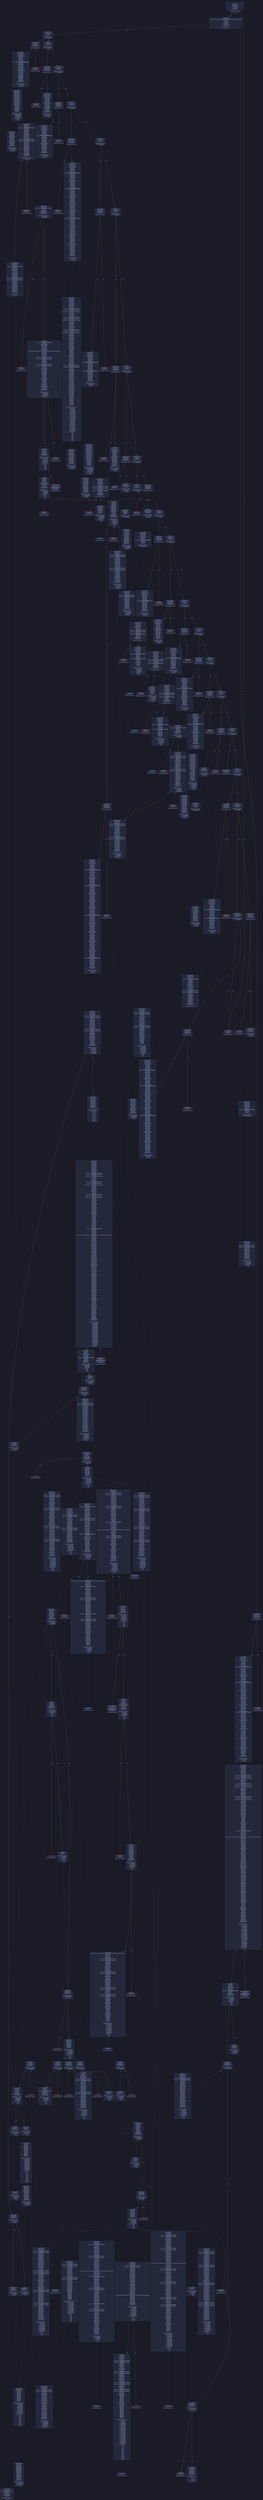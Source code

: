 digraph G {
    node [shape=box, style="filled, rounded", color="#565f89", fontcolor="#c0caf5", fontname="Helvetica", fillcolor="#24283b"];
    edge [color="#414868", fontcolor="#c0caf5", fontname="Helvetica"];
    bgcolor="#1a1b26";
    0 [ label = "[00] PUSH1 80
[02] PUSH1 40
[04] MSTORE
[05] PUSH1 04
[07] CALLDATASIZE
[08] LT
[09] PUSH2 0112
[0c] JUMPI

Stack size req: 0, sizeΔ: 0
" shape = invhouse]
    1 [ label = "[0d] PUSH1 00
[0f] CALLDATALOAD
[10] PUSH29 0100000000000000000000000000000000000000000000000000000000
[2e] SWAP1
[2f] DIV
[30] PUSH4 ffffffff
[35] AND
[36] DUP1
[37] PUSH4 0a19b14a
[3c] EQ
[3d] PUSH2 0117
[40] JUMPI

Stack size req: 0, sizeΔ: 1
"]
    2 [ label = "[41] DUP1
[42] PUSH4 19774d43
[47] EQ
[48] PUSH2 01f5
[4b] JUMPI

Stack size req: 1, sizeΔ: 0
Entry->Op usage:
	0->71:EQ:1
"]
    3 [ label = "[4c] DUP1
[4d] PUSH4 2e1a7d4d
[52] EQ
[53] PUSH2 025a
[56] JUMPI

Stack size req: 1, sizeΔ: 0
Entry->Op usage:
	0->82:EQ:1
"]
    4 [ label = "[57] DUP1
[58] PUSH4 338b5dea
[5d] EQ
[5e] PUSH2 0287
[61] JUMPI

Stack size req: 1, sizeΔ: 0
Entry->Op usage:
	0->93:EQ:1
"]
    5 [ label = "[62] DUP1
[63] PUSH4 46be96c3
[68] EQ
[69] PUSH2 02d4
[6c] JUMPI

Stack size req: 1, sizeΔ: 0
Entry->Op usage:
	0->104:EQ:1
"]
    6 [ label = "[6d] DUP1
[6e] PUSH4 508493bc
[73] EQ
[74] PUSH2 03bc
[77] JUMPI

Stack size req: 1, sizeΔ: 0
Entry->Op usage:
	0->115:EQ:1
"]
    7 [ label = "[78] DUP1
[79] PUSH4 54d03b5c
[7e] EQ
[7f] PUSH2 0433
[82] JUMPI

Stack size req: 1, sizeΔ: 0
Entry->Op usage:
	0->126:EQ:1
"]
    8 [ label = "[83] DUP1
[84] PUSH4 57786394
[89] EQ
[8a] PUSH2 0460
[8d] JUMPI

Stack size req: 1, sizeΔ: 0
Entry->Op usage:
	0->137:EQ:1
"]
    9 [ label = "[8e] DUP1
[8f] PUSH4 65e17c9d
[94] EQ
[95] PUSH2 048b
[98] JUMPI

Stack size req: 1, sizeΔ: 0
Entry->Op usage:
	0->148:EQ:1
"]
    10 [ label = "[99] DUP1
[9a] PUSH4 6c86888b
[9f] EQ
[a0] PUSH2 04e2
[a3] JUMPI

Stack size req: 1, sizeΔ: 0
Entry->Op usage:
	0->159:EQ:1
"]
    11 [ label = "[a4] DUP1
[a5] PUSH4 71ffcb16
[aa] EQ
[ab] PUSH2 05f8
[ae] JUMPI

Stack size req: 1, sizeΔ: 0
Entry->Op usage:
	0->170:EQ:1
"]
    12 [ label = "[af] DUP1
[b0] PUSH4 8823a9c0
[b5] EQ
[b6] PUSH2 063b
[b9] JUMPI

Stack size req: 1, sizeΔ: 0
Entry->Op usage:
	0->181:EQ:1
"]
    13 [ label = "[ba] DUP1
[bb] PUSH4 8f283970
[c0] EQ
[c1] PUSH2 0668
[c4] JUMPI

Stack size req: 1, sizeΔ: 0
Entry->Op usage:
	0->192:EQ:1
"]
    14 [ label = "[c5] DUP1
[c6] PUSH4 9e281a98
[cb] EQ
[cc] PUSH2 06ab
[cf] JUMPI

Stack size req: 1, sizeΔ: 0
Entry->Op usage:
	0->203:EQ:1
"]
    15 [ label = "[d0] DUP1
[d1] PUSH4 bb5f4629
[d6] EQ
[d7] PUSH2 06f8
[da] JUMPI

Stack size req: 1, sizeΔ: 0
Entry->Op usage:
	0->214:EQ:1
"]
    16 [ label = "[db] DUP1
[dc] PUSH4 c281309e
[e1] EQ
[e2] PUSH2 0761
[e5] JUMPI

Stack size req: 1, sizeΔ: 0
Entry->Op usage:
	0->225:EQ:1
"]
    17 [ label = "[e6] DUP1
[e7] PUSH4 d0e30db0
[ec] EQ
[ed] PUSH2 078c
[f0] JUMPI

Stack size req: 1, sizeΔ: 0
Entry->Op usage:
	0->236:EQ:1
"]
    18 [ label = "[f1] DUP1
[f2] PUSH4 f7888aec
[f7] EQ
[f8] PUSH2 0796
[fb] JUMPI

Stack size req: 1, sizeΔ: 0
Entry->Op usage:
	0->247:EQ:1
"]
    19 [ label = "[fc] DUP1
[fd] PUSH4 f851a440
[0102] EQ
[0103] PUSH2 080d
[0106] JUMPI

Stack size req: 1, sizeΔ: 0
Entry->Op usage:
	0->258:EQ:1
"]
    20 [ label = "[0107] DUP1
[0108] PUSH4 fb6e155f
[010d] EQ
[010e] PUSH2 0864
[0111] JUMPI

Stack size req: 1, sizeΔ: 0
Entry->Op usage:
	0->269:EQ:1
"]
    21 [ label = "[0112] JUMPDEST
[0113] PUSH1 00
[0115] DUP1
[0116] REVERT

Stack size req: 0, sizeΔ: 0
" color = "red"]
    22 [ label = "[0117] JUMPDEST
[0118] CALLVALUE
[0119] DUP1
[011a] ISZERO
[011b] PUSH2 0123
[011e] JUMPI

Stack size req: 0, sizeΔ: 1
"]
    23 [ label = "[011f] PUSH1 00
[0121] DUP1
[0122] REVERT

Stack size req: 0, sizeΔ: 0
" color = "red"]
    24 [ label = "[0123] JUMPDEST
[0124] POP
[0125] PUSH2 01f3
[0128] PUSH1 04
[012a] DUP1
[012b] CALLDATASIZE
[012c] SUB
[012d] DUP2
[012e] ADD
[012f] SWAP1
[0130] DUP1
[0131] DUP1
[0132] CALLDATALOAD
[0133] PUSH20 ffffffffffffffffffffffffffffffffffffffff
[0148] AND
[0149] SWAP1
[014a] PUSH1 20
[014c] ADD
[014d] SWAP1
[014e] SWAP3
[014f] SWAP2
[0150] SWAP1
[0151] DUP1
[0152] CALLDATALOAD
[0153] SWAP1
[0154] PUSH1 20
[0156] ADD
[0157] SWAP1
[0158] SWAP3
[0159] SWAP2
[015a] SWAP1
[015b] DUP1
[015c] CALLDATALOAD
[015d] PUSH20 ffffffffffffffffffffffffffffffffffffffff
[0172] AND
[0173] SWAP1
[0174] PUSH1 20
[0176] ADD
[0177] SWAP1
[0178] SWAP3
[0179] SWAP2
[017a] SWAP1
[017b] DUP1
[017c] CALLDATALOAD
[017d] SWAP1
[017e] PUSH1 20
[0180] ADD
[0181] SWAP1
[0182] SWAP3
[0183] SWAP2
[0184] SWAP1
[0185] DUP1
[0186] CALLDATALOAD
[0187] SWAP1
[0188] PUSH1 20
[018a] ADD
[018b] SWAP1
[018c] SWAP3
[018d] SWAP2
[018e] SWAP1
[018f] DUP1
[0190] CALLDATALOAD
[0191] SWAP1
[0192] PUSH1 20
[0194] ADD
[0195] SWAP1
[0196] SWAP3
[0197] SWAP2
[0198] SWAP1
[0199] DUP1
[019a] CALLDATALOAD
[019b] PUSH20 ffffffffffffffffffffffffffffffffffffffff
[01b0] AND
[01b1] SWAP1
[01b2] PUSH1 20
[01b4] ADD
[01b5] SWAP1
[01b6] SWAP3
[01b7] SWAP2
[01b8] SWAP1
[01b9] DUP1
[01ba] CALLDATALOAD
[01bb] PUSH1 ff
[01bd] AND
[01be] SWAP1
[01bf] PUSH1 20
[01c1] ADD
[01c2] SWAP1
[01c3] SWAP3
[01c4] SWAP2
[01c5] SWAP1
[01c6] DUP1
[01c7] CALLDATALOAD
[01c8] PUSH1 00
[01ca] NOT
[01cb] AND
[01cc] SWAP1
[01cd] PUSH1 20
[01cf] ADD
[01d0] SWAP1
[01d1] SWAP3
[01d2] SWAP2
[01d3] SWAP1
[01d4] DUP1
[01d5] CALLDATALOAD
[01d6] PUSH1 00
[01d8] NOT
[01d9] AND
[01da] SWAP1
[01db] PUSH1 20
[01dd] ADD
[01de] SWAP1
[01df] SWAP3
[01e0] SWAP2
[01e1] SWAP1
[01e2] DUP1
[01e3] CALLDATALOAD
[01e4] SWAP1
[01e5] PUSH1 20
[01e7] ADD
[01e8] SWAP1
[01e9] SWAP3
[01ea] SWAP2
[01eb] SWAP1
[01ec] POP
[01ed] POP
[01ee] POP
[01ef] PUSH2 094c
[01f2] JUMP

Stack size req: 1, sizeΔ: 11
Entry->Op usage:
	0->292:POP:0
Entry->Exit:
	0->😵
"]
    25 [ label = "[01f3] JUMPDEST
[01f4] STOP

Stack size req: 0, sizeΔ: 0
" color = "darkblue"]
    26 [ label = "[01f5] JUMPDEST
[01f6] CALLVALUE
[01f7] DUP1
[01f8] ISZERO
[01f9] PUSH2 0201
[01fc] JUMPI

Stack size req: 0, sizeΔ: 1
"]
    27 [ label = "[01fd] PUSH1 00
[01ff] DUP1
[0200] REVERT

Stack size req: 0, sizeΔ: 0
" color = "red"]
    28 [ label = "[0201] JUMPDEST
[0202] POP
[0203] PUSH2 0244
[0206] PUSH1 04
[0208] DUP1
[0209] CALLDATASIZE
[020a] SUB
[020b] DUP2
[020c] ADD
[020d] SWAP1
[020e] DUP1
[020f] DUP1
[0210] CALLDATALOAD
[0211] PUSH20 ffffffffffffffffffffffffffffffffffffffff
[0226] AND
[0227] SWAP1
[0228] PUSH1 20
[022a] ADD
[022b] SWAP1
[022c] SWAP3
[022d] SWAP2
[022e] SWAP1
[022f] DUP1
[0230] CALLDATALOAD
[0231] PUSH1 00
[0233] NOT
[0234] AND
[0235] SWAP1
[0236] PUSH1 20
[0238] ADD
[0239] SWAP1
[023a] SWAP3
[023b] SWAP2
[023c] SWAP1
[023d] POP
[023e] POP
[023f] POP
[0240] PUSH2 0db5
[0243] JUMP

Stack size req: 1, sizeΔ: 2
Entry->Op usage:
	0->514:POP:0
Entry->Exit:
	0->😵
"]
    29 [ label = "[0244] JUMPDEST
[0245] PUSH1 40
[0247] MLOAD
[0248] DUP1
[0249] DUP3
[024a] DUP2
[024b] MSTORE
[024c] PUSH1 20
[024e] ADD
[024f] SWAP2
[0250] POP
[0251] POP
[0252] PUSH1 40
[0254] MLOAD
[0255] DUP1
[0256] SWAP2
[0257] SUB
[0258] SWAP1
[0259] RETURN

Stack size req: 1, sizeΔ: -1
Entry->Op usage:
	0->587:MSTORE:1
	0->592:POP:0
Entry->Exit:
	0->😵
" color = "darkblue"]
    30 [ label = "[025a] JUMPDEST
[025b] CALLVALUE
[025c] DUP1
[025d] ISZERO
[025e] PUSH2 0266
[0261] JUMPI

Stack size req: 0, sizeΔ: 1
"]
    31 [ label = "[0262] PUSH1 00
[0264] DUP1
[0265] REVERT

Stack size req: 0, sizeΔ: 0
" color = "red"]
    32 [ label = "[0266] JUMPDEST
[0267] POP
[0268] PUSH2 0285
[026b] PUSH1 04
[026d] DUP1
[026e] CALLDATASIZE
[026f] SUB
[0270] DUP2
[0271] ADD
[0272] SWAP1
[0273] DUP1
[0274] DUP1
[0275] CALLDATALOAD
[0276] SWAP1
[0277] PUSH1 20
[0279] ADD
[027a] SWAP1
[027b] SWAP3
[027c] SWAP2
[027d] SWAP1
[027e] POP
[027f] POP
[0280] POP
[0281] PUSH2 0dda
[0284] JUMP

Stack size req: 1, sizeΔ: 1
Entry->Op usage:
	0->615:POP:0
Entry->Exit:
	0->😵
"]
    33 [ label = "[0285] JUMPDEST
[0286] STOP

Stack size req: 0, sizeΔ: 0
" color = "darkblue"]
    34 [ label = "[0287] JUMPDEST
[0288] CALLVALUE
[0289] DUP1
[028a] ISZERO
[028b] PUSH2 0293
[028e] JUMPI

Stack size req: 0, sizeΔ: 1
"]
    35 [ label = "[028f] PUSH1 00
[0291] DUP1
[0292] REVERT

Stack size req: 0, sizeΔ: 0
" color = "red"]
    36 [ label = "[0293] JUMPDEST
[0294] POP
[0295] PUSH2 02d2
[0298] PUSH1 04
[029a] DUP1
[029b] CALLDATASIZE
[029c] SUB
[029d] DUP2
[029e] ADD
[029f] SWAP1
[02a0] DUP1
[02a1] DUP1
[02a2] CALLDATALOAD
[02a3] PUSH20 ffffffffffffffffffffffffffffffffffffffff
[02b8] AND
[02b9] SWAP1
[02ba] PUSH1 20
[02bc] ADD
[02bd] SWAP1
[02be] SWAP3
[02bf] SWAP2
[02c0] SWAP1
[02c1] DUP1
[02c2] CALLDATALOAD
[02c3] SWAP1
[02c4] PUSH1 20
[02c6] ADD
[02c7] SWAP1
[02c8] SWAP3
[02c9] SWAP2
[02ca] SWAP1
[02cb] POP
[02cc] POP
[02cd] POP
[02ce] PUSH2 105b
[02d1] JUMP

Stack size req: 1, sizeΔ: 2
Entry->Op usage:
	0->660:POP:0
Entry->Exit:
	0->😵
"]
    37 [ label = "[02d2] JUMPDEST
[02d3] STOP

Stack size req: 0, sizeΔ: 0
" color = "darkblue"]
    38 [ label = "[02d4] JUMPDEST
[02d5] CALLVALUE
[02d6] DUP1
[02d7] ISZERO
[02d8] PUSH2 02e0
[02db] JUMPI

Stack size req: 0, sizeΔ: 1
"]
    39 [ label = "[02dc] PUSH1 00
[02de] DUP1
[02df] REVERT

Stack size req: 0, sizeΔ: 0
" color = "red"]
    40 [ label = "[02e0] JUMPDEST
[02e1] POP
[02e2] PUSH2 03a6
[02e5] PUSH1 04
[02e7] DUP1
[02e8] CALLDATASIZE
[02e9] SUB
[02ea] DUP2
[02eb] ADD
[02ec] SWAP1
[02ed] DUP1
[02ee] DUP1
[02ef] CALLDATALOAD
[02f0] PUSH20 ffffffffffffffffffffffffffffffffffffffff
[0305] AND
[0306] SWAP1
[0307] PUSH1 20
[0309] ADD
[030a] SWAP1
[030b] SWAP3
[030c] SWAP2
[030d] SWAP1
[030e] DUP1
[030f] CALLDATALOAD
[0310] SWAP1
[0311] PUSH1 20
[0313] ADD
[0314] SWAP1
[0315] SWAP3
[0316] SWAP2
[0317] SWAP1
[0318] DUP1
[0319] CALLDATALOAD
[031a] PUSH20 ffffffffffffffffffffffffffffffffffffffff
[032f] AND
[0330] SWAP1
[0331] PUSH1 20
[0333] ADD
[0334] SWAP1
[0335] SWAP3
[0336] SWAP2
[0337] SWAP1
[0338] DUP1
[0339] CALLDATALOAD
[033a] SWAP1
[033b] PUSH1 20
[033d] ADD
[033e] SWAP1
[033f] SWAP3
[0340] SWAP2
[0341] SWAP1
[0342] DUP1
[0343] CALLDATALOAD
[0344] SWAP1
[0345] PUSH1 20
[0347] ADD
[0348] SWAP1
[0349] SWAP3
[034a] SWAP2
[034b] SWAP1
[034c] DUP1
[034d] CALLDATALOAD
[034e] SWAP1
[034f] PUSH1 20
[0351] ADD
[0352] SWAP1
[0353] SWAP3
[0354] SWAP2
[0355] SWAP1
[0356] DUP1
[0357] CALLDATALOAD
[0358] PUSH20 ffffffffffffffffffffffffffffffffffffffff
[036d] AND
[036e] SWAP1
[036f] PUSH1 20
[0371] ADD
[0372] SWAP1
[0373] SWAP3
[0374] SWAP2
[0375] SWAP1
[0376] DUP1
[0377] CALLDATALOAD
[0378] PUSH1 ff
[037a] AND
[037b] SWAP1
[037c] PUSH1 20
[037e] ADD
[037f] SWAP1
[0380] SWAP3
[0381] SWAP2
[0382] SWAP1
[0383] DUP1
[0384] CALLDATALOAD
[0385] PUSH1 00
[0387] NOT
[0388] AND
[0389] SWAP1
[038a] PUSH1 20
[038c] ADD
[038d] SWAP1
[038e] SWAP3
[038f] SWAP2
[0390] SWAP1
[0391] DUP1
[0392] CALLDATALOAD
[0393] PUSH1 00
[0395] NOT
[0396] AND
[0397] SWAP1
[0398] PUSH1 20
[039a] ADD
[039b] SWAP1
[039c] SWAP3
[039d] SWAP2
[039e] SWAP1
[039f] POP
[03a0] POP
[03a1] POP
[03a2] PUSH2 13cb
[03a5] JUMP

Stack size req: 1, sizeΔ: 10
Entry->Op usage:
	0->737:POP:0
Entry->Exit:
	0->😵
"]
    41 [ label = "[03a6] JUMPDEST
[03a7] PUSH1 40
[03a9] MLOAD
[03aa] DUP1
[03ab] DUP3
[03ac] DUP2
[03ad] MSTORE
[03ae] PUSH1 20
[03b0] ADD
[03b1] SWAP2
[03b2] POP
[03b3] POP
[03b4] PUSH1 40
[03b6] MLOAD
[03b7] DUP1
[03b8] SWAP2
[03b9] SUB
[03ba] SWAP1
[03bb] RETURN

Stack size req: 1, sizeΔ: -1
Entry->Op usage:
	0->941:MSTORE:1
	0->946:POP:0
Entry->Exit:
	0->😵
" color = "darkblue"]
    42 [ label = "[03bc] JUMPDEST
[03bd] CALLVALUE
[03be] DUP1
[03bf] ISZERO
[03c0] PUSH2 03c8
[03c3] JUMPI

Stack size req: 0, sizeΔ: 1
"]
    43 [ label = "[03c4] PUSH1 00
[03c6] DUP1
[03c7] REVERT

Stack size req: 0, sizeΔ: 0
" color = "red"]
    44 [ label = "[03c8] JUMPDEST
[03c9] POP
[03ca] PUSH2 041d
[03cd] PUSH1 04
[03cf] DUP1
[03d0] CALLDATASIZE
[03d1] SUB
[03d2] DUP2
[03d3] ADD
[03d4] SWAP1
[03d5] DUP1
[03d6] DUP1
[03d7] CALLDATALOAD
[03d8] PUSH20 ffffffffffffffffffffffffffffffffffffffff
[03ed] AND
[03ee] SWAP1
[03ef] PUSH1 20
[03f1] ADD
[03f2] SWAP1
[03f3] SWAP3
[03f4] SWAP2
[03f5] SWAP1
[03f6] DUP1
[03f7] CALLDATALOAD
[03f8] PUSH20 ffffffffffffffffffffffffffffffffffffffff
[040d] AND
[040e] SWAP1
[040f] PUSH1 20
[0411] ADD
[0412] SWAP1
[0413] SWAP3
[0414] SWAP2
[0415] SWAP1
[0416] POP
[0417] POP
[0418] POP
[0419] PUSH2 1531
[041c] JUMP

Stack size req: 1, sizeΔ: 2
Entry->Op usage:
	0->969:POP:0
Entry->Exit:
	0->😵
"]
    45 [ label = "[041d] JUMPDEST
[041e] PUSH1 40
[0420] MLOAD
[0421] DUP1
[0422] DUP3
[0423] DUP2
[0424] MSTORE
[0425] PUSH1 20
[0427] ADD
[0428] SWAP2
[0429] POP
[042a] POP
[042b] PUSH1 40
[042d] MLOAD
[042e] DUP1
[042f] SWAP2
[0430] SUB
[0431] SWAP1
[0432] RETURN

Stack size req: 1, sizeΔ: -1
Entry->Op usage:
	0->1060:MSTORE:1
	0->1065:POP:0
Entry->Exit:
	0->😵
" color = "darkblue"]
    46 [ label = "[0433] JUMPDEST
[0434] CALLVALUE
[0435] DUP1
[0436] ISZERO
[0437] PUSH2 043f
[043a] JUMPI

Stack size req: 0, sizeΔ: 1
"]
    47 [ label = "[043b] PUSH1 00
[043d] DUP1
[043e] REVERT

Stack size req: 0, sizeΔ: 0
" color = "red"]
    48 [ label = "[043f] JUMPDEST
[0440] POP
[0441] PUSH2 045e
[0444] PUSH1 04
[0446] DUP1
[0447] CALLDATASIZE
[0448] SUB
[0449] DUP2
[044a] ADD
[044b] SWAP1
[044c] DUP1
[044d] DUP1
[044e] CALLDATALOAD
[044f] SWAP1
[0450] PUSH1 20
[0452] ADD
[0453] SWAP1
[0454] SWAP3
[0455] SWAP2
[0456] SWAP1
[0457] POP
[0458] POP
[0459] POP
[045a] PUSH2 1556
[045d] JUMP

Stack size req: 1, sizeΔ: 1
Entry->Op usage:
	0->1088:POP:0
Entry->Exit:
	0->😵
"]
    49 [ label = "[045e] JUMPDEST
[045f] STOP

Stack size req: 0, sizeΔ: 0
" color = "darkblue"]
    50 [ label = "[0460] JUMPDEST
[0461] CALLVALUE
[0462] DUP1
[0463] ISZERO
[0464] PUSH2 046c
[0467] JUMPI

Stack size req: 0, sizeΔ: 1
"]
    51 [ label = "[0468] PUSH1 00
[046a] DUP1
[046b] REVERT

Stack size req: 0, sizeΔ: 0
" color = "red"]
    52 [ label = "[046c] JUMPDEST
[046d] POP
[046e] PUSH2 0475
[0471] PUSH2 15bb
[0474] JUMP

Stack size req: 1, sizeΔ: 0
Entry->Op usage:
	0->1133:POP:0
Entry->Exit:
	0->😵
"]
    53 [ label = "[0475] JUMPDEST
[0476] PUSH1 40
[0478] MLOAD
[0479] DUP1
[047a] DUP3
[047b] DUP2
[047c] MSTORE
[047d] PUSH1 20
[047f] ADD
[0480] SWAP2
[0481] POP
[0482] POP
[0483] PUSH1 40
[0485] MLOAD
[0486] DUP1
[0487] SWAP2
[0488] SUB
[0489] SWAP1
[048a] RETURN

Stack size req: 1, sizeΔ: -1
Entry->Op usage:
	0->1148:MSTORE:1
	0->1153:POP:0
Entry->Exit:
	0->😵
" color = "darkblue"]
    54 [ label = "[048b] JUMPDEST
[048c] CALLVALUE
[048d] DUP1
[048e] ISZERO
[048f] PUSH2 0497
[0492] JUMPI

Stack size req: 0, sizeΔ: 1
"]
    55 [ label = "[0493] PUSH1 00
[0495] DUP1
[0496] REVERT

Stack size req: 0, sizeΔ: 0
" color = "red"]
    56 [ label = "[0497] JUMPDEST
[0498] POP
[0499] PUSH2 04a0
[049c] PUSH2 15c1
[049f] JUMP

Stack size req: 1, sizeΔ: 0
Entry->Op usage:
	0->1176:POP:0
Entry->Exit:
	0->😵
"]
    57 [ label = "[04a0] JUMPDEST
[04a1] PUSH1 40
[04a3] MLOAD
[04a4] DUP1
[04a5] DUP3
[04a6] PUSH20 ffffffffffffffffffffffffffffffffffffffff
[04bb] AND
[04bc] PUSH20 ffffffffffffffffffffffffffffffffffffffff
[04d1] AND
[04d2] DUP2
[04d3] MSTORE
[04d4] PUSH1 20
[04d6] ADD
[04d7] SWAP2
[04d8] POP
[04d9] POP
[04da] PUSH1 40
[04dc] MLOAD
[04dd] DUP1
[04de] SWAP2
[04df] SUB
[04e0] SWAP1
[04e1] RETURN

Stack size req: 1, sizeΔ: -1
Entry->Op usage:
	0->1211:AND:1
	0->1233:AND:1
	0->1235:MSTORE:1
	0->1240:POP:0
Entry->Exit:
	0->😵
" color = "darkblue"]
    58 [ label = "[04e2] JUMPDEST
[04e3] CALLVALUE
[04e4] DUP1
[04e5] ISZERO
[04e6] PUSH2 04ee
[04e9] JUMPI

Stack size req: 0, sizeΔ: 1
"]
    59 [ label = "[04ea] PUSH1 00
[04ec] DUP1
[04ed] REVERT

Stack size req: 0, sizeΔ: 0
" color = "red"]
    60 [ label = "[04ee] JUMPDEST
[04ef] POP
[04f0] PUSH2 05de
[04f3] PUSH1 04
[04f5] DUP1
[04f6] CALLDATASIZE
[04f7] SUB
[04f8] DUP2
[04f9] ADD
[04fa] SWAP1
[04fb] DUP1
[04fc] DUP1
[04fd] CALLDATALOAD
[04fe] PUSH20 ffffffffffffffffffffffffffffffffffffffff
[0513] AND
[0514] SWAP1
[0515] PUSH1 20
[0517] ADD
[0518] SWAP1
[0519] SWAP3
[051a] SWAP2
[051b] SWAP1
[051c] DUP1
[051d] CALLDATALOAD
[051e] SWAP1
[051f] PUSH1 20
[0521] ADD
[0522] SWAP1
[0523] SWAP3
[0524] SWAP2
[0525] SWAP1
[0526] DUP1
[0527] CALLDATALOAD
[0528] PUSH20 ffffffffffffffffffffffffffffffffffffffff
[053d] AND
[053e] SWAP1
[053f] PUSH1 20
[0541] ADD
[0542] SWAP1
[0543] SWAP3
[0544] SWAP2
[0545] SWAP1
[0546] DUP1
[0547] CALLDATALOAD
[0548] SWAP1
[0549] PUSH1 20
[054b] ADD
[054c] SWAP1
[054d] SWAP3
[054e] SWAP2
[054f] SWAP1
[0550] DUP1
[0551] CALLDATALOAD
[0552] SWAP1
[0553] PUSH1 20
[0555] ADD
[0556] SWAP1
[0557] SWAP3
[0558] SWAP2
[0559] SWAP1
[055a] DUP1
[055b] CALLDATALOAD
[055c] SWAP1
[055d] PUSH1 20
[055f] ADD
[0560] SWAP1
[0561] SWAP3
[0562] SWAP2
[0563] SWAP1
[0564] DUP1
[0565] CALLDATALOAD
[0566] PUSH20 ffffffffffffffffffffffffffffffffffffffff
[057b] AND
[057c] SWAP1
[057d] PUSH1 20
[057f] ADD
[0580] SWAP1
[0581] SWAP3
[0582] SWAP2
[0583] SWAP1
[0584] DUP1
[0585] CALLDATALOAD
[0586] PUSH1 ff
[0588] AND
[0589] SWAP1
[058a] PUSH1 20
[058c] ADD
[058d] SWAP1
[058e] SWAP3
[058f] SWAP2
[0590] SWAP1
[0591] DUP1
[0592] CALLDATALOAD
[0593] PUSH1 00
[0595] NOT
[0596] AND
[0597] SWAP1
[0598] PUSH1 20
[059a] ADD
[059b] SWAP1
[059c] SWAP3
[059d] SWAP2
[059e] SWAP1
[059f] DUP1
[05a0] CALLDATALOAD
[05a1] PUSH1 00
[05a3] NOT
[05a4] AND
[05a5] SWAP1
[05a6] PUSH1 20
[05a8] ADD
[05a9] SWAP1
[05aa] SWAP3
[05ab] SWAP2
[05ac] SWAP1
[05ad] DUP1
[05ae] CALLDATALOAD
[05af] SWAP1
[05b0] PUSH1 20
[05b2] ADD
[05b3] SWAP1
[05b4] SWAP3
[05b5] SWAP2
[05b6] SWAP1
[05b7] DUP1
[05b8] CALLDATALOAD
[05b9] PUSH20 ffffffffffffffffffffffffffffffffffffffff
[05ce] AND
[05cf] SWAP1
[05d0] PUSH1 20
[05d2] ADD
[05d3] SWAP1
[05d4] SWAP3
[05d5] SWAP2
[05d6] SWAP1
[05d7] POP
[05d8] POP
[05d9] POP
[05da] PUSH2 15e7
[05dd] JUMP

Stack size req: 1, sizeΔ: 12
Entry->Op usage:
	0->1263:POP:0
Entry->Exit:
	0->😵
"]
    61 [ label = "[05de] JUMPDEST
[05df] PUSH1 40
[05e1] MLOAD
[05e2] DUP1
[05e3] DUP3
[05e4] ISZERO
[05e5] ISZERO
[05e6] ISZERO
[05e7] ISZERO
[05e8] DUP2
[05e9] MSTORE
[05ea] PUSH1 20
[05ec] ADD
[05ed] SWAP2
[05ee] POP
[05ef] POP
[05f0] PUSH1 40
[05f2] MLOAD
[05f3] DUP1
[05f4] SWAP2
[05f5] SUB
[05f6] SWAP1
[05f7] RETURN

Stack size req: 1, sizeΔ: -1
Entry->Op usage:
	0->1508:ISZERO:0
	0->1518:POP:0
Entry->Exit:
	0->😵
" color = "darkblue"]
    62 [ label = "[05f8] JUMPDEST
[05f9] CALLVALUE
[05fa] DUP1
[05fb] ISZERO
[05fc] PUSH2 0604
[05ff] JUMPI

Stack size req: 0, sizeΔ: 1
"]
    63 [ label = "[0600] PUSH1 00
[0602] DUP1
[0603] REVERT

Stack size req: 0, sizeΔ: 0
" color = "red"]
    64 [ label = "[0604] JUMPDEST
[0605] POP
[0606] PUSH2 0639
[0609] PUSH1 04
[060b] DUP1
[060c] CALLDATASIZE
[060d] SUB
[060e] DUP2
[060f] ADD
[0610] SWAP1
[0611] DUP1
[0612] DUP1
[0613] CALLDATALOAD
[0614] PUSH20 ffffffffffffffffffffffffffffffffffffffff
[0629] AND
[062a] SWAP1
[062b] PUSH1 20
[062d] ADD
[062e] SWAP1
[062f] SWAP3
[0630] SWAP2
[0631] SWAP1
[0632] POP
[0633] POP
[0634] POP
[0635] PUSH2 16aa
[0638] JUMP

Stack size req: 1, sizeΔ: 1
Entry->Op usage:
	0->1541:POP:0
Entry->Exit:
	0->😵
"]
    65 [ label = "[0639] JUMPDEST
[063a] STOP

Stack size req: 0, sizeΔ: 0
" color = "darkblue"]
    66 [ label = "[063b] JUMPDEST
[063c] CALLVALUE
[063d] DUP1
[063e] ISZERO
[063f] PUSH2 0647
[0642] JUMPI

Stack size req: 0, sizeΔ: 1
"]
    67 [ label = "[0643] PUSH1 00
[0645] DUP1
[0646] REVERT

Stack size req: 0, sizeΔ: 0
" color = "red"]
    68 [ label = "[0647] JUMPDEST
[0648] POP
[0649] PUSH2 0666
[064c] PUSH1 04
[064e] DUP1
[064f] CALLDATASIZE
[0650] SUB
[0651] DUP2
[0652] ADD
[0653] SWAP1
[0654] DUP1
[0655] DUP1
[0656] CALLDATALOAD
[0657] SWAP1
[0658] PUSH1 20
[065a] ADD
[065b] SWAP1
[065c] SWAP3
[065d] SWAP2
[065e] SWAP1
[065f] POP
[0660] POP
[0661] POP
[0662] PUSH2 1749
[0665] JUMP

Stack size req: 1, sizeΔ: 1
Entry->Op usage:
	0->1608:POP:0
Entry->Exit:
	0->😵
"]
    69 [ label = "[0666] JUMPDEST
[0667] STOP

Stack size req: 0, sizeΔ: 0
" color = "darkblue"]
    70 [ label = "[0668] JUMPDEST
[0669] CALLVALUE
[066a] DUP1
[066b] ISZERO
[066c] PUSH2 0674
[066f] JUMPI

Stack size req: 0, sizeΔ: 1
"]
    71 [ label = "[0670] PUSH1 00
[0672] DUP1
[0673] REVERT

Stack size req: 0, sizeΔ: 0
" color = "red"]
    72 [ label = "[0674] JUMPDEST
[0675] POP
[0676] PUSH2 06a9
[0679] PUSH1 04
[067b] DUP1
[067c] CALLDATASIZE
[067d] SUB
[067e] DUP2
[067f] ADD
[0680] SWAP1
[0681] DUP1
[0682] DUP1
[0683] CALLDATALOAD
[0684] PUSH20 ffffffffffffffffffffffffffffffffffffffff
[0699] AND
[069a] SWAP1
[069b] PUSH1 20
[069d] ADD
[069e] SWAP1
[069f] SWAP3
[06a0] SWAP2
[06a1] SWAP1
[06a2] POP
[06a3] POP
[06a4] POP
[06a5] PUSH2 17ae
[06a8] JUMP

Stack size req: 1, sizeΔ: 1
Entry->Op usage:
	0->1653:POP:0
Entry->Exit:
	0->😵
"]
    73 [ label = "[06a9] JUMPDEST
[06aa] STOP

Stack size req: 0, sizeΔ: 0
" color = "darkblue"]
    74 [ label = "[06ab] JUMPDEST
[06ac] CALLVALUE
[06ad] DUP1
[06ae] ISZERO
[06af] PUSH2 06b7
[06b2] JUMPI

Stack size req: 0, sizeΔ: 1
"]
    75 [ label = "[06b3] PUSH1 00
[06b5] DUP1
[06b6] REVERT

Stack size req: 0, sizeΔ: 0
" color = "red"]
    76 [ label = "[06b7] JUMPDEST
[06b8] POP
[06b9] PUSH2 06f6
[06bc] PUSH1 04
[06be] DUP1
[06bf] CALLDATASIZE
[06c0] SUB
[06c1] DUP2
[06c2] ADD
[06c3] SWAP1
[06c4] DUP1
[06c5] DUP1
[06c6] CALLDATALOAD
[06c7] PUSH20 ffffffffffffffffffffffffffffffffffffffff
[06dc] AND
[06dd] SWAP1
[06de] PUSH1 20
[06e0] ADD
[06e1] SWAP1
[06e2] SWAP3
[06e3] SWAP2
[06e4] SWAP1
[06e5] DUP1
[06e6] CALLDATALOAD
[06e7] SWAP1
[06e8] PUSH1 20
[06ea] ADD
[06eb] SWAP1
[06ec] SWAP3
[06ed] SWAP2
[06ee] SWAP1
[06ef] POP
[06f0] POP
[06f1] POP
[06f2] PUSH2 184c
[06f5] JUMP

Stack size req: 1, sizeΔ: 2
Entry->Op usage:
	0->1720:POP:0
Entry->Exit:
	0->😵
"]
    77 [ label = "[06f6] JUMPDEST
[06f7] STOP

Stack size req: 0, sizeΔ: 0
" color = "darkblue"]
    78 [ label = "[06f8] JUMPDEST
[06f9] CALLVALUE
[06fa] DUP1
[06fb] ISZERO
[06fc] PUSH2 0704
[06ff] JUMPI

Stack size req: 0, sizeΔ: 1
"]
    79 [ label = "[0700] PUSH1 00
[0702] DUP1
[0703] REVERT

Stack size req: 0, sizeΔ: 0
" color = "red"]
    80 [ label = "[0704] JUMPDEST
[0705] POP
[0706] PUSH2 0747
[0709] PUSH1 04
[070b] DUP1
[070c] CALLDATASIZE
[070d] SUB
[070e] DUP2
[070f] ADD
[0710] SWAP1
[0711] DUP1
[0712] DUP1
[0713] CALLDATALOAD
[0714] PUSH20 ffffffffffffffffffffffffffffffffffffffff
[0729] AND
[072a] SWAP1
[072b] PUSH1 20
[072d] ADD
[072e] SWAP1
[072f] SWAP3
[0730] SWAP2
[0731] SWAP1
[0732] DUP1
[0733] CALLDATALOAD
[0734] PUSH1 00
[0736] NOT
[0737] AND
[0738] SWAP1
[0739] PUSH1 20
[073b] ADD
[073c] SWAP1
[073d] SWAP3
[073e] SWAP2
[073f] SWAP1
[0740] POP
[0741] POP
[0742] POP
[0743] PUSH2 1c13
[0746] JUMP

Stack size req: 1, sizeΔ: 2
Entry->Op usage:
	0->1797:POP:0
Entry->Exit:
	0->😵
"]
    81 [ label = "[0747] JUMPDEST
[0748] PUSH1 40
[074a] MLOAD
[074b] DUP1
[074c] DUP3
[074d] ISZERO
[074e] ISZERO
[074f] ISZERO
[0750] ISZERO
[0751] DUP2
[0752] MSTORE
[0753] PUSH1 20
[0755] ADD
[0756] SWAP2
[0757] POP
[0758] POP
[0759] PUSH1 40
[075b] MLOAD
[075c] DUP1
[075d] SWAP2
[075e] SUB
[075f] SWAP1
[0760] RETURN

Stack size req: 1, sizeΔ: -1
Entry->Op usage:
	0->1869:ISZERO:0
	0->1879:POP:0
Entry->Exit:
	0->😵
" color = "darkblue"]
    82 [ label = "[0761] JUMPDEST
[0762] CALLVALUE
[0763] DUP1
[0764] ISZERO
[0765] PUSH2 076d
[0768] JUMPI

Stack size req: 0, sizeΔ: 1
"]
    83 [ label = "[0769] PUSH1 00
[076b] DUP1
[076c] REVERT

Stack size req: 0, sizeΔ: 0
" color = "red"]
    84 [ label = "[076d] JUMPDEST
[076e] POP
[076f] PUSH2 0776
[0772] PUSH2 1c42
[0775] JUMP

Stack size req: 1, sizeΔ: 0
Entry->Op usage:
	0->1902:POP:0
Entry->Exit:
	0->😵
"]
    85 [ label = "[0776] JUMPDEST
[0777] PUSH1 40
[0779] MLOAD
[077a] DUP1
[077b] DUP3
[077c] DUP2
[077d] MSTORE
[077e] PUSH1 20
[0780] ADD
[0781] SWAP2
[0782] POP
[0783] POP
[0784] PUSH1 40
[0786] MLOAD
[0787] DUP1
[0788] SWAP2
[0789] SUB
[078a] SWAP1
[078b] RETURN

Stack size req: 1, sizeΔ: -1
Entry->Op usage:
	0->1917:MSTORE:1
	0->1922:POP:0
Entry->Exit:
	0->😵
" color = "darkblue"]
    86 [ label = "[078c] JUMPDEST
[078d] PUSH2 0794
[0790] PUSH2 1c48
[0793] JUMP

Stack size req: 0, sizeΔ: 1
"]
    87 [ label = "[0794] JUMPDEST
[0795] STOP

Stack size req: 0, sizeΔ: 0
" color = "darkblue"]
    88 [ label = "[0796] JUMPDEST
[0797] CALLVALUE
[0798] DUP1
[0799] ISZERO
[079a] PUSH2 07a2
[079d] JUMPI

Stack size req: 0, sizeΔ: 1
"]
    89 [ label = "[079e] PUSH1 00
[07a0] DUP1
[07a1] REVERT

Stack size req: 0, sizeΔ: 0
" color = "red"]
    90 [ label = "[07a2] JUMPDEST
[07a3] POP
[07a4] PUSH2 07f7
[07a7] PUSH1 04
[07a9] DUP1
[07aa] CALLDATASIZE
[07ab] SUB
[07ac] DUP2
[07ad] ADD
[07ae] SWAP1
[07af] DUP1
[07b0] DUP1
[07b1] CALLDATALOAD
[07b2] PUSH20 ffffffffffffffffffffffffffffffffffffffff
[07c7] AND
[07c8] SWAP1
[07c9] PUSH1 20
[07cb] ADD
[07cc] SWAP1
[07cd] SWAP3
[07ce] SWAP2
[07cf] SWAP1
[07d0] DUP1
[07d1] CALLDATALOAD
[07d2] PUSH20 ffffffffffffffffffffffffffffffffffffffff
[07e7] AND
[07e8] SWAP1
[07e9] PUSH1 20
[07eb] ADD
[07ec] SWAP1
[07ed] SWAP3
[07ee] SWAP2
[07ef] SWAP1
[07f0] POP
[07f1] POP
[07f2] POP
[07f3] PUSH2 1e1c
[07f6] JUMP

Stack size req: 1, sizeΔ: 2
Entry->Op usage:
	0->1955:POP:0
Entry->Exit:
	0->😵
"]
    91 [ label = "[07f7] JUMPDEST
[07f8] PUSH1 40
[07fa] MLOAD
[07fb] DUP1
[07fc] DUP3
[07fd] DUP2
[07fe] MSTORE
[07ff] PUSH1 20
[0801] ADD
[0802] SWAP2
[0803] POP
[0804] POP
[0805] PUSH1 40
[0807] MLOAD
[0808] DUP1
[0809] SWAP2
[080a] SUB
[080b] SWAP1
[080c] RETURN

Stack size req: 1, sizeΔ: -1
Entry->Op usage:
	0->2046:MSTORE:1
	0->2051:POP:0
Entry->Exit:
	0->😵
" color = "darkblue"]
    92 [ label = "[080d] JUMPDEST
[080e] CALLVALUE
[080f] DUP1
[0810] ISZERO
[0811] PUSH2 0819
[0814] JUMPI

Stack size req: 0, sizeΔ: 1
"]
    93 [ label = "[0815] PUSH1 00
[0817] DUP1
[0818] REVERT

Stack size req: 0, sizeΔ: 0
" color = "red"]
    94 [ label = "[0819] JUMPDEST
[081a] POP
[081b] PUSH2 0822
[081e] PUSH2 1ea3
[0821] JUMP

Stack size req: 1, sizeΔ: 0
Entry->Op usage:
	0->2074:POP:0
Entry->Exit:
	0->😵
"]
    95 [ label = "[0822] JUMPDEST
[0823] PUSH1 40
[0825] MLOAD
[0826] DUP1
[0827] DUP3
[0828] PUSH20 ffffffffffffffffffffffffffffffffffffffff
[083d] AND
[083e] PUSH20 ffffffffffffffffffffffffffffffffffffffff
[0853] AND
[0854] DUP2
[0855] MSTORE
[0856] PUSH1 20
[0858] ADD
[0859] SWAP2
[085a] POP
[085b] POP
[085c] PUSH1 40
[085e] MLOAD
[085f] DUP1
[0860] SWAP2
[0861] SUB
[0862] SWAP1
[0863] RETURN

Stack size req: 1, sizeΔ: -1
Entry->Op usage:
	0->2109:AND:1
	0->2131:AND:1
	0->2133:MSTORE:1
	0->2138:POP:0
Entry->Exit:
	0->😵
" color = "darkblue"]
    96 [ label = "[0864] JUMPDEST
[0865] CALLVALUE
[0866] DUP1
[0867] ISZERO
[0868] PUSH2 0870
[086b] JUMPI

Stack size req: 0, sizeΔ: 1
"]
    97 [ label = "[086c] PUSH1 00
[086e] DUP1
[086f] REVERT

Stack size req: 0, sizeΔ: 0
" color = "red"]
    98 [ label = "[0870] JUMPDEST
[0871] POP
[0872] PUSH2 0936
[0875] PUSH1 04
[0877] DUP1
[0878] CALLDATASIZE
[0879] SUB
[087a] DUP2
[087b] ADD
[087c] SWAP1
[087d] DUP1
[087e] DUP1
[087f] CALLDATALOAD
[0880] PUSH20 ffffffffffffffffffffffffffffffffffffffff
[0895] AND
[0896] SWAP1
[0897] PUSH1 20
[0899] ADD
[089a] SWAP1
[089b] SWAP3
[089c] SWAP2
[089d] SWAP1
[089e] DUP1
[089f] CALLDATALOAD
[08a0] SWAP1
[08a1] PUSH1 20
[08a3] ADD
[08a4] SWAP1
[08a5] SWAP3
[08a6] SWAP2
[08a7] SWAP1
[08a8] DUP1
[08a9] CALLDATALOAD
[08aa] PUSH20 ffffffffffffffffffffffffffffffffffffffff
[08bf] AND
[08c0] SWAP1
[08c1] PUSH1 20
[08c3] ADD
[08c4] SWAP1
[08c5] SWAP3
[08c6] SWAP2
[08c7] SWAP1
[08c8] DUP1
[08c9] CALLDATALOAD
[08ca] SWAP1
[08cb] PUSH1 20
[08cd] ADD
[08ce] SWAP1
[08cf] SWAP3
[08d0] SWAP2
[08d1] SWAP1
[08d2] DUP1
[08d3] CALLDATALOAD
[08d4] SWAP1
[08d5] PUSH1 20
[08d7] ADD
[08d8] SWAP1
[08d9] SWAP3
[08da] SWAP2
[08db] SWAP1
[08dc] DUP1
[08dd] CALLDATALOAD
[08de] SWAP1
[08df] PUSH1 20
[08e1] ADD
[08e2] SWAP1
[08e3] SWAP3
[08e4] SWAP2
[08e5] SWAP1
[08e6] DUP1
[08e7] CALLDATALOAD
[08e8] PUSH20 ffffffffffffffffffffffffffffffffffffffff
[08fd] AND
[08fe] SWAP1
[08ff] PUSH1 20
[0901] ADD
[0902] SWAP1
[0903] SWAP3
[0904] SWAP2
[0905] SWAP1
[0906] DUP1
[0907] CALLDATALOAD
[0908] PUSH1 ff
[090a] AND
[090b] SWAP1
[090c] PUSH1 20
[090e] ADD
[090f] SWAP1
[0910] SWAP3
[0911] SWAP2
[0912] SWAP1
[0913] DUP1
[0914] CALLDATALOAD
[0915] PUSH1 00
[0917] NOT
[0918] AND
[0919] SWAP1
[091a] PUSH1 20
[091c] ADD
[091d] SWAP1
[091e] SWAP3
[091f] SWAP2
[0920] SWAP1
[0921] DUP1
[0922] CALLDATALOAD
[0923] PUSH1 00
[0925] NOT
[0926] AND
[0927] SWAP1
[0928] PUSH1 20
[092a] ADD
[092b] SWAP1
[092c] SWAP3
[092d] SWAP2
[092e] SWAP1
[092f] POP
[0930] POP
[0931] POP
[0932] PUSH2 1ec8
[0935] JUMP

Stack size req: 1, sizeΔ: 10
Entry->Op usage:
	0->2161:POP:0
Entry->Exit:
	0->😵
"]
    99 [ label = "[0936] JUMPDEST
[0937] PUSH1 40
[0939] MLOAD
[093a] DUP1
[093b] DUP3
[093c] DUP2
[093d] MSTORE
[093e] PUSH1 20
[0940] ADD
[0941] SWAP2
[0942] POP
[0943] POP
[0944] PUSH1 40
[0946] MLOAD
[0947] DUP1
[0948] SWAP2
[0949] SUB
[094a] SWAP1
[094b] RETURN

Stack size req: 1, sizeΔ: -1
Entry->Op usage:
	0->2365:MSTORE:1
	0->2370:POP:0
Entry->Exit:
	0->😵
" color = "darkblue"]
    100 [ label = "[094c] JUMPDEST
[094d] PUSH1 00
[094f] ADDRESS
[0950] DUP13
[0951] DUP13
[0952] DUP13
[0953] DUP13
[0954] DUP13
[0955] DUP13
[0956] PUSH1 40
[0958] MLOAD
[0959] DUP1
[095a] DUP9
[095b] PUSH20 ffffffffffffffffffffffffffffffffffffffff
[0970] AND
[0971] PUSH20 ffffffffffffffffffffffffffffffffffffffff
[0986] AND
[0987] PUSH13 01000000000000000000000000
[0995] MUL
[0996] DUP2
[0997] MSTORE
[0998] PUSH1 14
[099a] ADD
[099b] DUP8
[099c] PUSH20 ffffffffffffffffffffffffffffffffffffffff
[09b1] AND
[09b2] PUSH20 ffffffffffffffffffffffffffffffffffffffff
[09c7] AND
[09c8] PUSH13 01000000000000000000000000
[09d6] MUL
[09d7] DUP2
[09d8] MSTORE
[09d9] PUSH1 14
[09db] ADD
[09dc] DUP7
[09dd] DUP2
[09de] MSTORE
[09df] PUSH1 20
[09e1] ADD
[09e2] DUP6
[09e3] PUSH20 ffffffffffffffffffffffffffffffffffffffff
[09f8] AND
[09f9] PUSH20 ffffffffffffffffffffffffffffffffffffffff
[0a0e] AND
[0a0f] PUSH13 01000000000000000000000000
[0a1d] MUL
[0a1e] DUP2
[0a1f] MSTORE
[0a20] PUSH1 14
[0a22] ADD
[0a23] DUP5
[0a24] DUP2
[0a25] MSTORE
[0a26] PUSH1 20
[0a28] ADD
[0a29] DUP4
[0a2a] DUP2
[0a2b] MSTORE
[0a2c] PUSH1 20
[0a2e] ADD
[0a2f] DUP3
[0a30] DUP2
[0a31] MSTORE
[0a32] PUSH1 20
[0a34] ADD
[0a35] SWAP8
[0a36] POP
[0a37] POP
[0a38] POP
[0a39] POP
[0a3a] POP
[0a3b] POP
[0a3c] POP
[0a3d] POP
[0a3e] PUSH1 40
[0a40] MLOAD
[0a41] DUP1
[0a42] SWAP2
[0a43] SUB
[0a44] SWAP1
[0a45] SHA3
[0a46] SWAP1
[0a47] POP
[0a48] DUP6
[0a49] PUSH20 ffffffffffffffffffffffffffffffffffffffff
[0a5e] AND
[0a5f] PUSH1 01
[0a61] DUP3
[0a62] PUSH1 40
[0a64] MLOAD
[0a65] DUP1
[0a66] DUP1
[0a67] PUSH32 19457468657265756d205369676e6564204d6573736167653a0a333200000000
[0a88] DUP2
[0a89] MSTORE
[0a8a] POP
[0a8b] PUSH1 1c
[0a8d] ADD
[0a8e] DUP3
[0a8f] PUSH1 00
[0a91] NOT
[0a92] AND
[0a93] PUSH1 00
[0a95] NOT
[0a96] AND
[0a97] DUP2
[0a98] MSTORE
[0a99] PUSH1 20
[0a9b] ADD
[0a9c] SWAP2
[0a9d] POP
[0a9e] POP
[0a9f] PUSH1 40
[0aa1] MLOAD
[0aa2] DUP1
[0aa3] SWAP2
[0aa4] SUB
[0aa5] SWAP1
[0aa6] SHA3
[0aa7] DUP8
[0aa8] DUP8
[0aa9] DUP8
[0aaa] PUSH1 40
[0aac] MLOAD
[0aad] PUSH1 00
[0aaf] DUP2
[0ab0] MSTORE
[0ab1] PUSH1 20
[0ab3] ADD
[0ab4] PUSH1 40
[0ab6] MSTORE
[0ab7] PUSH1 40
[0ab9] MLOAD
[0aba] DUP1
[0abb] DUP6
[0abc] PUSH1 00
[0abe] NOT
[0abf] AND
[0ac0] PUSH1 00
[0ac2] NOT
[0ac3] AND
[0ac4] DUP2
[0ac5] MSTORE
[0ac6] PUSH1 20
[0ac8] ADD
[0ac9] DUP5
[0aca] PUSH1 ff
[0acc] AND
[0acd] PUSH1 ff
[0acf] AND
[0ad0] DUP2
[0ad1] MSTORE
[0ad2] PUSH1 20
[0ad4] ADD
[0ad5] DUP4
[0ad6] PUSH1 00
[0ad8] NOT
[0ad9] AND
[0ada] PUSH1 00
[0adc] NOT
[0add] AND
[0ade] DUP2
[0adf] MSTORE
[0ae0] PUSH1 20
[0ae2] ADD
[0ae3] DUP3
[0ae4] PUSH1 00
[0ae6] NOT
[0ae7] AND
[0ae8] PUSH1 00
[0aea] NOT
[0aeb] AND
[0aec] DUP2
[0aed] MSTORE
[0aee] PUSH1 20
[0af0] ADD
[0af1] SWAP5
[0af2] POP
[0af3] POP
[0af4] POP
[0af5] POP
[0af6] POP
[0af7] PUSH1 20
[0af9] PUSH1 40
[0afb] MLOAD
[0afc] PUSH1 20
[0afe] DUP2
[0aff] SUB
[0b00] SWAP1
[0b01] DUP1
[0b02] DUP5
[0b03] SUB
[0b04] SWAP1
[0b05] PUSH1 00
[0b07] DUP7
[0b08] GAS
[0b09] CALL
[0b0a] ISZERO
[0b0b] DUP1
[0b0c] ISZERO
[0b0d] PUSH2 0b1a
[0b10] JUMPI

Stack size req: 11, sizeΔ: 5
Entry->Op usage:
	1->2791:AND:1
	1->2795:AND:1
	1->2797:MSTORE:1
	1->2804:POP:0
	2->2777:AND:1
	2->2781:AND:1
	2->2783:MSTORE:1
	2->2805:POP:0
	3->2764:AND:1
	3->2767:AND:1
	3->2769:MSTORE:1
	3->2806:POP:0
	4->2654:AND:1
	5->2609:MSTORE:1
	5->2616:POP:0
	6->2603:MSTORE:1
	6->2617:POP:0
	7->2597:MSTORE:1
	7->2618:POP:0
	8->2552:AND:1
	8->2574:AND:1
	8->2589:MUL:1
	8->2619:POP:0
	9->2526:MSTORE:1
	9->2620:POP:0
	10->2481:AND:1
	10->2503:AND:1
	10->2518:MUL:1
	10->2621:POP:0
Entry->Exit:
	4->3, 9
"]
    101 [ label = "[0b11] RETURNDATASIZE
[0b12] PUSH1 00
[0b14] DUP1
[0b15] RETURNDATACOPY
[0b16] RETURNDATASIZE
[0b17] PUSH1 00
[0b19] REVERT

Stack size req: 0, sizeΔ: 0
" color = "red"]
    102 [ label = "[0b1a] JUMPDEST
[0b1b] POP
[0b1c] POP
[0b1d] POP
[0b1e] PUSH1 20
[0b20] PUSH1 40
[0b22] MLOAD
[0b23] SUB
[0b24] MLOAD
[0b25] PUSH20 ffffffffffffffffffffffffffffffffffffffff
[0b3a] AND
[0b3b] EQ
[0b3c] DUP1
[0b3d] ISZERO
[0b3e] PUSH2 0b47
[0b41] JUMPI

Stack size req: 4, sizeΔ: -3
Entry->Op usage:
	0->2843:POP:0
	1->2844:POP:0
	2->2845:POP:0
	3->2875:EQ:1
Entry->Exit:
	0->😵
	1->😵
	2->😵
	3->😵
"]
    103 [ label = "[0b42] POP
[0b43] DUP8
[0b44] NUMBER
[0b45] GT
[0b46] ISZERO

Stack size req: 9, sizeΔ: 0
Entry->Op usage:
	0->2882:POP:0
	8->2885:GT:1
Entry->Exit:
	0->😵
"]
    104 [ label = "[0b47] JUMPDEST
[0b48] DUP1
[0b49] ISZERO
[0b4a] PUSH2 0bb4
[0b4d] JUMPI

Stack size req: 1, sizeΔ: 0
Entry->Op usage:
	0->2889:ISZERO:0
"]
    105 [ label = "[0b4e] POP
[0b4f] DUP11
[0b50] PUSH2 0bb1
[0b53] PUSH1 06
[0b55] PUSH1 00
[0b57] DUP10
[0b58] PUSH20 ffffffffffffffffffffffffffffffffffffffff
[0b6d] AND
[0b6e] PUSH20 ffffffffffffffffffffffffffffffffffffffff
[0b83] AND
[0b84] DUP2
[0b85] MSTORE
[0b86] PUSH1 20
[0b88] ADD
[0b89] SWAP1
[0b8a] DUP2
[0b8b] MSTORE
[0b8c] PUSH1 20
[0b8e] ADD
[0b8f] PUSH1 00
[0b91] SHA3
[0b92] PUSH1 00
[0b94] DUP5
[0b95] PUSH1 00
[0b97] NOT
[0b98] AND
[0b99] PUSH1 00
[0b9b] NOT
[0b9c] AND
[0b9d] DUP2
[0b9e] MSTORE
[0b9f] PUSH1 20
[0ba1] ADD
[0ba2] SWAP1
[0ba3] DUP2
[0ba4] MSTORE
[0ba5] PUSH1 20
[0ba7] ADD
[0ba8] PUSH1 00
[0baa] SHA3
[0bab] SLOAD
[0bac] DUP5
[0bad] PUSH2 21f2
[0bb0] JUMP

Stack size req: 12, sizeΔ: 3
Entry->Op usage:
	0->2894:POP:0
	1->2968:AND:1
	1->2972:AND:1
	1->2974:MSTORE:1
	6->2925:AND:1
	6->2947:AND:1
	6->2949:MSTORE:1
Entry->Exit:
	0->😵
	2->0, 5
	11->3, 14
"]
    106 [ label = "[0bb1] JUMPDEST
[0bb2] GT
[0bb3] ISZERO

Stack size req: 2, sizeΔ: -1
Entry->Op usage:
	0->2994:GT:0
	1->2994:GT:1
Entry->Exit:
	0->😵
	1->😵
"]
    107 [ label = "[0bb4] JUMPDEST
[0bb5] ISZERO
[0bb6] ISZERO
[0bb7] PUSH2 0bbf
[0bba] JUMPI

Stack size req: 1, sizeΔ: -1
Entry->Op usage:
	0->2997:ISZERO:0
Entry->Exit:
	0->😵
"]
    108 [ label = "[0bbb] PUSH1 00
[0bbd] DUP1
[0bbe] REVERT

Stack size req: 0, sizeΔ: 0
" color = "red"]
    109 [ label = "[0bbf] JUMPDEST
[0bc0] PUSH2 0bcd
[0bc3] DUP13
[0bc4] DUP13
[0bc5] DUP13
[0bc6] DUP13
[0bc7] DUP11
[0bc8] DUP8
[0bc9] PUSH2 221c
[0bcc] JUMP

Stack size req: 12, sizeΔ: 7
Entry->Exit:
	1->0, 8
	5->1, 12
	8->2, 15
	9->3, 16
	10->4, 17
	11->5, 18
"]
    110 [ label = "[0bcd] JUMPDEST
[0bce] PUSH2 0c2f
[0bd1] PUSH1 06
[0bd3] PUSH1 00
[0bd5] DUP9
[0bd6] PUSH20 ffffffffffffffffffffffffffffffffffffffff
[0beb] AND
[0bec] PUSH20 ffffffffffffffffffffffffffffffffffffffff
[0c01] AND
[0c02] DUP2
[0c03] MSTORE
[0c04] PUSH1 20
[0c06] ADD
[0c07] SWAP1
[0c08] DUP2
[0c09] MSTORE
[0c0a] PUSH1 20
[0c0c] ADD
[0c0d] PUSH1 00
[0c0f] SHA3
[0c10] PUSH1 00
[0c12] DUP4
[0c13] PUSH1 00
[0c15] NOT
[0c16] AND
[0c17] PUSH1 00
[0c19] NOT
[0c1a] AND
[0c1b] DUP2
[0c1c] MSTORE
[0c1d] PUSH1 20
[0c1f] ADD
[0c20] SWAP1
[0c21] DUP2
[0c22] MSTORE
[0c23] PUSH1 20
[0c25] ADD
[0c26] PUSH1 00
[0c28] SHA3
[0c29] SLOAD
[0c2a] DUP4
[0c2b] PUSH2 21f2
[0c2e] JUMP

Stack size req: 6, sizeΔ: 3
Entry->Op usage:
	0->3094:AND:1
	0->3098:AND:1
	0->3100:MSTORE:1
	5->3051:AND:1
	5->3073:AND:1
	5->3075:MSTORE:1
Entry->Exit:
	1->0, 4
"]
    111 [ label = "[0c2f] JUMPDEST
[0c30] PUSH1 06
[0c32] PUSH1 00
[0c34] DUP9
[0c35] PUSH20 ffffffffffffffffffffffffffffffffffffffff
[0c4a] AND
[0c4b] PUSH20 ffffffffffffffffffffffffffffffffffffffff
[0c60] AND
[0c61] DUP2
[0c62] MSTORE
[0c63] PUSH1 20
[0c65] ADD
[0c66] SWAP1
[0c67] DUP2
[0c68] MSTORE
[0c69] PUSH1 20
[0c6b] ADD
[0c6c] PUSH1 00
[0c6e] SHA3
[0c6f] PUSH1 00
[0c71] DUP4
[0c72] PUSH1 00
[0c74] NOT
[0c75] AND
[0c76] PUSH1 00
[0c78] NOT
[0c79] AND
[0c7a] DUP2
[0c7b] MSTORE
[0c7c] PUSH1 20
[0c7e] ADD
[0c7f] SWAP1
[0c80] DUP2
[0c81] MSTORE
[0c82] PUSH1 20
[0c84] ADD
[0c85] PUSH1 00
[0c87] SHA3
[0c88] DUP2
[0c89] SWAP1
[0c8a] SSTORE
[0c8b] POP
[0c8c] PUSH32 6effdda786735d5033bfad5f53e5131abcced9e52be6c507b62d639685fbed6d
[0cad] DUP13
[0cae] DUP4
[0caf] DUP13
[0cb0] DUP15
[0cb1] DUP7
[0cb2] DUP15
[0cb3] MUL
[0cb4] DUP2
[0cb5] ISZERO
[0cb6] ISZERO
[0cb7] PUSH2 0cbc
[0cba] JUMPI

Stack size req: 13, sizeΔ: 5
Entry->Op usage:
	0->3210:SSTORE:1
	0->3211:POP:0
	1->3189:AND:1
	1->3193:AND:1
	1->3195:MSTORE:1
	2->3251:MUL:1
	6->3146:AND:1
	6->3168:AND:1
	6->3170:MSTORE:1
	9->3251:MUL:0
	11->3253:ISZERO:0
Entry->Exit:
	0->😵
	2->3, 7
	10->2, 15
	11->1, 16
	12->4, 17
"]
    112 [ label = "[0cbb] INVALID

Stack size req: 0, sizeΔ: 0
" color = "red"]
    113 [ label = "[0cbc] JUMPDEST
[0cbd] DIV
[0cbe] DUP11
[0cbf] CALLER
[0cc0] PUSH1 40
[0cc2] MLOAD
[0cc3] DUP1
[0cc4] DUP8
[0cc5] PUSH20 ffffffffffffffffffffffffffffffffffffffff
[0cda] AND
[0cdb] PUSH20 ffffffffffffffffffffffffffffffffffffffff
[0cf0] AND
[0cf1] DUP2
[0cf2] MSTORE
[0cf3] PUSH1 20
[0cf5] ADD
[0cf6] DUP7
[0cf7] DUP2
[0cf8] MSTORE
[0cf9] PUSH1 20
[0cfb] ADD
[0cfc] DUP6
[0cfd] PUSH20 ffffffffffffffffffffffffffffffffffffffff
[0d12] AND
[0d13] PUSH20 ffffffffffffffffffffffffffffffffffffffff
[0d28] AND
[0d29] DUP2
[0d2a] MSTORE
[0d2b] PUSH1 20
[0d2d] ADD
[0d2e] DUP5
[0d2f] DUP2
[0d30] MSTORE
[0d31] PUSH1 20
[0d33] ADD
[0d34] DUP4
[0d35] PUSH20 ffffffffffffffffffffffffffffffffffffffff
[0d4a] AND
[0d4b] PUSH20 ffffffffffffffffffffffffffffffffffffffff
[0d60] AND
[0d61] DUP2
[0d62] MSTORE
[0d63] PUSH1 20
[0d65] ADD
[0d66] DUP3
[0d67] PUSH20 ffffffffffffffffffffffffffffffffffffffff
[0d7c] AND
[0d7d] PUSH20 ffffffffffffffffffffffffffffffffffffffff
[0d92] AND
[0d93] DUP2
[0d94] MSTORE
[0d95] PUSH1 20
[0d97] ADD
[0d98] SWAP7
[0d99] POP
[0d9a] POP
[0d9b] POP
[0d9c] POP
[0d9d] POP
[0d9e] POP
[0d9f] POP
[0da0] PUSH1 40
[0da2] MLOAD
[0da3] DUP1
[0da4] SWAP2
[0da5] SUB
[0da6] SWAP1
[0da7] LOG1
[0da8] POP
[0da9] POP
[0daa] POP
[0dab] POP
[0dac] POP
[0dad] POP
[0dae] POP
[0daf] POP
[0db0] POP
[0db1] POP
[0db2] POP
[0db3] POP
[0db4] JUMP
Indirect!

Stack size req: 19, sizeΔ: -19
Entry->Op usage:
	0->3261:DIV:0
	1->3261:DIV:1
	2->3346:AND:1
	2->3368:AND:1
	2->3370:MSTORE:1
	2->3486:POP:0
	3->3320:MSTORE:1
	3->3487:POP:0
	4->3290:AND:1
	4->3312:AND:1
	4->3314:MSTORE:1
	4->3481:POP:0
	5->3495:LOG1:2
	6->3496:POP:0
	7->3497:POP:0
	8->3498:POP:0
	9->3499:POP:0
	10->3500:POP:0
	11->3402:AND:1
	11->3424:AND:1
	11->3426:MSTORE:1
	11->3484:POP:0
	11->3501:POP:0
	12->3502:POP:0
	13->3503:POP:0
	14->3504:POP:0
	15->3505:POP:0
	16->3506:POP:0
	17->3507:POP:0
	18->3508:JUMP:0
Entry->Exit:
	0->😵
	1->😵
	2->😵
	3->😵
	4->😵
	5->😵
	6->😵
	7->😵
	8->😵
	9->😵
	10->😵
	11->😵
	12->😵
	13->😵
	14->😵
	15->😵
	16->😵
	17->😵
	18->😵
" color = "teal"]
    114 [ label = "[0db5] JUMPDEST
[0db6] PUSH1 06
[0db8] PUSH1 20
[0dba] MSTORE
[0dbb] DUP2
[0dbc] PUSH1 00
[0dbe] MSTORE
[0dbf] PUSH1 40
[0dc1] PUSH1 00
[0dc3] SHA3
[0dc4] PUSH1 20
[0dc6] MSTORE
[0dc7] DUP1
[0dc8] PUSH1 00
[0dca] MSTORE
[0dcb] PUSH1 40
[0dcd] PUSH1 00
[0dcf] SHA3
[0dd0] PUSH1 00
[0dd2] SWAP2
[0dd3] POP
[0dd4] SWAP2
[0dd5] POP
[0dd6] POP
[0dd7] SLOAD
[0dd8] DUP2
[0dd9] JUMP
Indirect!

Stack size req: 3, sizeΔ: -1
Entry->Op usage:
	0->3530:MSTORE:1
	0->3539:POP:0
	1->3518:MSTORE:1
	1->3541:POP:0
	2->3545:JUMP:0
Entry->Exit:
	0->😵
	1->😵
" color = "teal"]
    115 [ label = "[0dda] JUMPDEST
[0ddb] DUP1
[0ddc] PUSH1 04
[0dde] PUSH1 00
[0de0] DUP1
[0de1] PUSH20 ffffffffffffffffffffffffffffffffffffffff
[0df6] AND
[0df7] DUP2
[0df8] MSTORE
[0df9] PUSH1 20
[0dfb] ADD
[0dfc] SWAP1
[0dfd] DUP2
[0dfe] MSTORE
[0dff] PUSH1 20
[0e01] ADD
[0e02] PUSH1 00
[0e04] SHA3
[0e05] PUSH1 00
[0e07] CALLER
[0e08] PUSH20 ffffffffffffffffffffffffffffffffffffffff
[0e1d] AND
[0e1e] PUSH20 ffffffffffffffffffffffffffffffffffffffff
[0e33] AND
[0e34] DUP2
[0e35] MSTORE
[0e36] PUSH1 20
[0e38] ADD
[0e39] SWAP1
[0e3a] DUP2
[0e3b] MSTORE
[0e3c] PUSH1 20
[0e3e] ADD
[0e3f] PUSH1 00
[0e41] SHA3
[0e42] SLOAD
[0e43] LT
[0e44] ISZERO
[0e45] ISZERO
[0e46] ISZERO
[0e47] PUSH2 0e4f
[0e4a] JUMPI

Stack size req: 1, sizeΔ: 0
Entry->Op usage:
	0->3651:LT:1
"]
    116 [ label = "[0e4b] PUSH1 00
[0e4d] DUP1
[0e4e] REVERT

Stack size req: 0, sizeΔ: 0
" color = "red"]
    117 [ label = "[0e4f] JUMPDEST
[0e50] PUSH2 0ebf
[0e53] PUSH1 04
[0e55] PUSH1 00
[0e57] DUP1
[0e58] PUSH20 ffffffffffffffffffffffffffffffffffffffff
[0e6d] AND
[0e6e] DUP2
[0e6f] MSTORE
[0e70] PUSH1 20
[0e72] ADD
[0e73] SWAP1
[0e74] DUP2
[0e75] MSTORE
[0e76] PUSH1 20
[0e78] ADD
[0e79] PUSH1 00
[0e7b] SHA3
[0e7c] PUSH1 00
[0e7e] CALLER
[0e7f] PUSH20 ffffffffffffffffffffffffffffffffffffffff
[0e94] AND
[0e95] PUSH20 ffffffffffffffffffffffffffffffffffffffff
[0eaa] AND
[0eab] DUP2
[0eac] MSTORE
[0ead] PUSH1 20
[0eaf] ADD
[0eb0] SWAP1
[0eb1] DUP2
[0eb2] MSTORE
[0eb3] PUSH1 20
[0eb5] ADD
[0eb6] PUSH1 00
[0eb8] SHA3
[0eb9] SLOAD
[0eba] DUP3
[0ebb] PUSH2 2810
[0ebe] JUMP

Stack size req: 1, sizeΔ: 3
Entry->Exit:
	0->0, 3
"]
    118 [ label = "[0ebf] JUMPDEST
[0ec0] PUSH1 04
[0ec2] PUSH1 00
[0ec4] DUP1
[0ec5] PUSH20 ffffffffffffffffffffffffffffffffffffffff
[0eda] AND
[0edb] DUP2
[0edc] MSTORE
[0edd] PUSH1 20
[0edf] ADD
[0ee0] SWAP1
[0ee1] DUP2
[0ee2] MSTORE
[0ee3] PUSH1 20
[0ee5] ADD
[0ee6] PUSH1 00
[0ee8] SHA3
[0ee9] PUSH1 00
[0eeb] CALLER
[0eec] PUSH20 ffffffffffffffffffffffffffffffffffffffff
[0f01] AND
[0f02] PUSH20 ffffffffffffffffffffffffffffffffffffffff
[0f17] AND
[0f18] DUP2
[0f19] MSTORE
[0f1a] PUSH1 20
[0f1c] ADD
[0f1d] SWAP1
[0f1e] DUP2
[0f1f] MSTORE
[0f20] PUSH1 20
[0f22] ADD
[0f23] PUSH1 00
[0f25] SHA3
[0f26] DUP2
[0f27] SWAP1
[0f28] SSTORE
[0f29] POP
[0f2a] CALLER
[0f2b] PUSH20 ffffffffffffffffffffffffffffffffffffffff
[0f40] AND
[0f41] DUP2
[0f42] PUSH1 40
[0f44] MLOAD
[0f45] PUSH1 00
[0f47] PUSH1 40
[0f49] MLOAD
[0f4a] DUP1
[0f4b] DUP4
[0f4c] SUB
[0f4d] DUP2
[0f4e] DUP6
[0f4f] DUP8
[0f50] GAS
[0f51] CALL
[0f52] SWAP3
[0f53] POP
[0f54] POP
[0f55] POP
[0f56] ISZERO
[0f57] ISZERO
[0f58] PUSH2 0f60
[0f5b] JUMPI

Stack size req: 2, sizeΔ: -1
Entry->Op usage:
	0->3880:SSTORE:1
	0->3881:POP:0
	1->3921:CALL:2
	1->3925:POP:0
Entry->Exit:
	0->😵
"]
    119 [ label = "[0f5c] PUSH1 00
[0f5e] DUP1
[0f5f] REVERT

Stack size req: 0, sizeΔ: 0
" color = "red"]
    120 [ label = "[0f60] JUMPDEST
[0f61] PUSH32 f341246adaac6f497bc2a656f546ab9e182111d630394f0c57c710a59a2cb567
[0f82] PUSH1 00
[0f84] CALLER
[0f85] DUP4
[0f86] PUSH1 04
[0f88] PUSH1 00
[0f8a] DUP1
[0f8b] PUSH20 ffffffffffffffffffffffffffffffffffffffff
[0fa0] AND
[0fa1] DUP2
[0fa2] MSTORE
[0fa3] PUSH1 20
[0fa5] ADD
[0fa6] SWAP1
[0fa7] DUP2
[0fa8] MSTORE
[0fa9] PUSH1 20
[0fab] ADD
[0fac] PUSH1 00
[0fae] SHA3
[0faf] PUSH1 00
[0fb1] CALLER
[0fb2] PUSH20 ffffffffffffffffffffffffffffffffffffffff
[0fc7] AND
[0fc8] PUSH20 ffffffffffffffffffffffffffffffffffffffff
[0fdd] AND
[0fde] DUP2
[0fdf] MSTORE
[0fe0] PUSH1 20
[0fe2] ADD
[0fe3] SWAP1
[0fe4] DUP2
[0fe5] MSTORE
[0fe6] PUSH1 20
[0fe8] ADD
[0fe9] PUSH1 00
[0feb] SHA3
[0fec] SLOAD
[0fed] PUSH1 40
[0fef] MLOAD
[0ff0] DUP1
[0ff1] DUP6
[0ff2] PUSH20 ffffffffffffffffffffffffffffffffffffffff
[1007] AND
[1008] DUP2
[1009] MSTORE
[100a] PUSH1 20
[100c] ADD
[100d] DUP5
[100e] PUSH20 ffffffffffffffffffffffffffffffffffffffff
[1023] AND
[1024] PUSH20 ffffffffffffffffffffffffffffffffffffffff
[1039] AND
[103a] DUP2
[103b] MSTORE
[103c] PUSH1 20
[103e] ADD
[103f] DUP4
[1040] DUP2
[1041] MSTORE
[1042] PUSH1 20
[1044] ADD
[1045] DUP3
[1046] DUP2
[1047] MSTORE
[1048] PUSH1 20
[104a] ADD
[104b] SWAP5
[104c] POP
[104d] POP
[104e] POP
[104f] POP
[1050] POP
[1051] PUSH1 40
[1053] MLOAD
[1054] DUP1
[1055] SWAP2
[1056] SUB
[1057] SWAP1
[1058] LOG1
[1059] POP
[105a] JUMP
Indirect!

Stack size req: 2, sizeΔ: -2
Entry->Op usage:
	0->4161:MSTORE:1
	0->4175:POP:0
	0->4185:POP:0
	1->4186:JUMP:0
Entry->Exit:
	0->😵
	1->😵
" color = "teal"]
    121 [ label = "[105b] JUMPDEST
[105c] PUSH1 00
[105e] DUP3
[105f] PUSH20 ffffffffffffffffffffffffffffffffffffffff
[1074] AND
[1075] EQ
[1076] ISZERO
[1077] ISZERO
[1078] ISZERO
[1079] PUSH2 1081
[107c] JUMPI

Stack size req: 2, sizeΔ: 0
Entry->Op usage:
	1->4212:AND:1
	1->4213:EQ:0
"]
    122 [ label = "[107d] PUSH1 00
[107f] DUP1
[1080] REVERT

Stack size req: 0, sizeΔ: 0
" color = "red"]
    123 [ label = "[1081] JUMPDEST
[1082] DUP2
[1083] PUSH20 ffffffffffffffffffffffffffffffffffffffff
[1098] AND
[1099] PUSH4 23b872dd
[109e] CALLER
[109f] ADDRESS
[10a0] DUP5
[10a1] PUSH1 40
[10a3] MLOAD
[10a4] DUP5
[10a5] PUSH4 ffffffff
[10aa] AND
[10ab] PUSH29 0100000000000000000000000000000000000000000000000000000000
[10c9] MUL
[10ca] DUP2
[10cb] MSTORE
[10cc] PUSH1 04
[10ce] ADD
[10cf] DUP1
[10d0] DUP5
[10d1] PUSH20 ffffffffffffffffffffffffffffffffffffffff
[10e6] AND
[10e7] PUSH20 ffffffffffffffffffffffffffffffffffffffff
[10fc] AND
[10fd] DUP2
[10fe] MSTORE
[10ff] PUSH1 20
[1101] ADD
[1102] DUP4
[1103] PUSH20 ffffffffffffffffffffffffffffffffffffffff
[1118] AND
[1119] PUSH20 ffffffffffffffffffffffffffffffffffffffff
[112e] AND
[112f] DUP2
[1130] MSTORE
[1131] PUSH1 20
[1133] ADD
[1134] DUP3
[1135] DUP2
[1136] MSTORE
[1137] PUSH1 20
[1139] ADD
[113a] SWAP4
[113b] POP
[113c] POP
[113d] POP
[113e] POP
[113f] PUSH1 20
[1141] PUSH1 40
[1143] MLOAD
[1144] DUP1
[1145] DUP4
[1146] SUB
[1147] DUP2
[1148] PUSH1 00
[114a] DUP8
[114b] DUP1
[114c] EXTCODESIZE
[114d] ISZERO
[114e] DUP1
[114f] ISZERO
[1150] PUSH2 1158
[1153] JUMPI

Stack size req: 2, sizeΔ: 10
Entry->Op usage:
	0->4406:MSTORE:1
	0->4413:POP:0
	1->4248:AND:1
	1->4428:EXTCODESIZE:0
Entry->Exit:
	1->1, 9, 11
"]
    124 [ label = "[1154] PUSH1 00
[1156] DUP1
[1157] REVERT

Stack size req: 0, sizeΔ: 0
" color = "red"]
    125 [ label = "[1158] JUMPDEST
[1159] POP
[115a] GAS
[115b] CALL
[115c] ISZERO
[115d] DUP1
[115e] ISZERO
[115f] PUSH2 116c
[1162] JUMPI

Stack size req: 7, sizeΔ: -6
Entry->Op usage:
	0->4441:POP:0
	1->4443:CALL:1
	2->4443:CALL:2
	3->4443:CALL:3
	4->4443:CALL:4
	5->4443:CALL:5
	6->4443:CALL:6
Entry->Exit:
	0->😵
	1->😵
	2->😵
	3->😵
	4->😵
	5->😵
	6->😵
"]
    126 [ label = "[1163] RETURNDATASIZE
[1164] PUSH1 00
[1166] DUP1
[1167] RETURNDATACOPY
[1168] RETURNDATASIZE
[1169] PUSH1 00
[116b] REVERT

Stack size req: 0, sizeΔ: 0
" color = "red"]
    127 [ label = "[116c] JUMPDEST
[116d] POP
[116e] POP
[116f] POP
[1170] POP
[1171] PUSH1 40
[1173] MLOAD
[1174] RETURNDATASIZE
[1175] PUSH1 20
[1177] DUP2
[1178] LT
[1179] ISZERO
[117a] PUSH2 1182
[117d] JUMPI

Stack size req: 4, sizeΔ: -2
Entry->Op usage:
	0->4461:POP:0
	1->4462:POP:0
	2->4463:POP:0
	3->4464:POP:0
Entry->Exit:
	0->😵
	1->😵
	2->😵
	3->😵
"]
    128 [ label = "[117e] PUSH1 00
[1180] DUP1
[1181] REVERT

Stack size req: 0, sizeΔ: 0
" color = "red"]
    129 [ label = "[1182] JUMPDEST
[1183] DUP2
[1184] ADD
[1185] SWAP1
[1186] DUP1
[1187] DUP1
[1188] MLOAD
[1189] SWAP1
[118a] PUSH1 20
[118c] ADD
[118d] SWAP1
[118e] SWAP3
[118f] SWAP2
[1190] SWAP1
[1191] POP
[1192] POP
[1193] POP
[1194] ISZERO
[1195] ISZERO
[1196] PUSH2 119e
[1199] JUMPI

Stack size req: 2, sizeΔ: -2
Entry->Op usage:
	0->4484:ADD:1
	1->4484:ADD:0
	1->4488:MLOAD:0
	1->4492:ADD:1
	1->4498:POP:0
Entry->Exit:
	0->😵
	1->😵
"]
    130 [ label = "[119a] PUSH1 00
[119c] DUP1
[119d] REVERT

Stack size req: 0, sizeΔ: 0
" color = "red"]
    131 [ label = "[119e] JUMPDEST
[119f] PUSH2 1224
[11a2] PUSH1 04
[11a4] PUSH1 00
[11a6] DUP5
[11a7] PUSH20 ffffffffffffffffffffffffffffffffffffffff
[11bc] AND
[11bd] PUSH20 ffffffffffffffffffffffffffffffffffffffff
[11d2] AND
[11d3] DUP2
[11d4] MSTORE
[11d5] PUSH1 20
[11d7] ADD
[11d8] SWAP1
[11d9] DUP2
[11da] MSTORE
[11db] PUSH1 20
[11dd] ADD
[11de] PUSH1 00
[11e0] SHA3
[11e1] PUSH1 00
[11e3] CALLER
[11e4] PUSH20 ffffffffffffffffffffffffffffffffffffffff
[11f9] AND
[11fa] PUSH20 ffffffffffffffffffffffffffffffffffffffff
[120f] AND
[1210] DUP2
[1211] MSTORE
[1212] PUSH1 20
[1214] ADD
[1215] SWAP1
[1216] DUP2
[1217] MSTORE
[1218] PUSH1 20
[121a] ADD
[121b] PUSH1 00
[121d] SHA3
[121e] SLOAD
[121f] DUP3
[1220] PUSH2 21f2
[1223] JUMP

Stack size req: 2, sizeΔ: 3
Entry->Op usage:
	1->4540:AND:1
	1->4562:AND:1
	1->4564:MSTORE:1
Entry->Exit:
	0->0, 3
"]
    132 [ label = "[1224] JUMPDEST
[1225] PUSH1 04
[1227] PUSH1 00
[1229] DUP5
[122a] PUSH20 ffffffffffffffffffffffffffffffffffffffff
[123f] AND
[1240] PUSH20 ffffffffffffffffffffffffffffffffffffffff
[1255] AND
[1256] DUP2
[1257] MSTORE
[1258] PUSH1 20
[125a] ADD
[125b] SWAP1
[125c] DUP2
[125d] MSTORE
[125e] PUSH1 20
[1260] ADD
[1261] PUSH1 00
[1263] SHA3
[1264] PUSH1 00
[1266] CALLER
[1267] PUSH20 ffffffffffffffffffffffffffffffffffffffff
[127c] AND
[127d] PUSH20 ffffffffffffffffffffffffffffffffffffffff
[1292] AND
[1293] DUP2
[1294] MSTORE
[1295] PUSH1 20
[1297] ADD
[1298] SWAP1
[1299] DUP2
[129a] MSTORE
[129b] PUSH1 20
[129d] ADD
[129e] PUSH1 00
[12a0] SHA3
[12a1] DUP2
[12a2] SWAP1
[12a3] SSTORE
[12a4] POP
[12a5] PUSH32 dcbc1c05240f31ff3ad067ef1ee35ce4997762752e3a095284754544f4c709d7
[12c6] DUP3
[12c7] CALLER
[12c8] DUP4
[12c9] PUSH1 04
[12cb] PUSH1 00
[12cd] DUP8
[12ce] PUSH20 ffffffffffffffffffffffffffffffffffffffff
[12e3] AND
[12e4] PUSH20 ffffffffffffffffffffffffffffffffffffffff
[12f9] AND
[12fa] DUP2
[12fb] MSTORE
[12fc] PUSH1 20
[12fe] ADD
[12ff] SWAP1
[1300] DUP2
[1301] MSTORE
[1302] PUSH1 20
[1304] ADD
[1305] PUSH1 00
[1307] SHA3
[1308] PUSH1 00
[130a] CALLER
[130b] PUSH20 ffffffffffffffffffffffffffffffffffffffff
[1320] AND
[1321] PUSH20 ffffffffffffffffffffffffffffffffffffffff
[1336] AND
[1337] DUP2
[1338] MSTORE
[1339] PUSH1 20
[133b] ADD
[133c] SWAP1
[133d] DUP2
[133e] MSTORE
[133f] PUSH1 20
[1341] ADD
[1342] PUSH1 00
[1344] SHA3
[1345] SLOAD
[1346] PUSH1 40
[1348] MLOAD
[1349] DUP1
[134a] DUP6
[134b] PUSH20 ffffffffffffffffffffffffffffffffffffffff
[1360] AND
[1361] PUSH20 ffffffffffffffffffffffffffffffffffffffff
[1376] AND
[1377] DUP2
[1378] MSTORE
[1379] PUSH1 20
[137b] ADD
[137c] DUP5
[137d] PUSH20 ffffffffffffffffffffffffffffffffffffffff
[1392] AND
[1393] PUSH20 ffffffffffffffffffffffffffffffffffffffff
[13a8] AND
[13a9] DUP2
[13aa] MSTORE
[13ab] PUSH1 20
[13ad] ADD
[13ae] DUP4
[13af] DUP2
[13b0] MSTORE
[13b1] PUSH1 20
[13b3] ADD
[13b4] DUP3
[13b5] DUP2
[13b6] MSTORE
[13b7] PUSH1 20
[13b9] ADD
[13ba] SWAP5
[13bb] POP
[13bc] POP
[13bd] POP
[13be] POP
[13bf] POP
[13c0] PUSH1 40
[13c2] MLOAD
[13c3] DUP1
[13c4] SWAP2
[13c5] SUB
[13c6] SWAP1
[13c7] LOG1
[13c8] POP
[13c9] POP
[13ca] JUMP
Indirect!

Stack size req: 4, sizeΔ: -4
Entry->Op usage:
	0->4771:SSTORE:1
	0->4772:POP:0
	1->5040:MSTORE:1
	1->5054:POP:0
	1->5064:POP:0
	2->4671:AND:1
	2->4693:AND:1
	2->4695:MSTORE:1
	2->4835:AND:1
	2->4857:AND:1
	2->4859:MSTORE:1
	2->4960:AND:1
	2->4982:AND:1
	2->4984:MSTORE:1
	2->5051:POP:0
	2->5065:POP:0
	3->5066:JUMP:0
Entry->Exit:
	0->😵
	1->😵
	2->😵
	3->😵
" color = "teal"]
    133 [ label = "[13cb] JUMPDEST
[13cc] PUSH1 00
[13ce] DUP1
[13cf] ADDRESS
[13d0] DUP13
[13d1] DUP13
[13d2] DUP13
[13d3] DUP13
[13d4] DUP13
[13d5] DUP13
[13d6] PUSH1 40
[13d8] MLOAD
[13d9] DUP1
[13da] DUP9
[13db] PUSH20 ffffffffffffffffffffffffffffffffffffffff
[13f0] AND
[13f1] PUSH20 ffffffffffffffffffffffffffffffffffffffff
[1406] AND
[1407] PUSH13 01000000000000000000000000
[1415] MUL
[1416] DUP2
[1417] MSTORE
[1418] PUSH1 14
[141a] ADD
[141b] DUP8
[141c] PUSH20 ffffffffffffffffffffffffffffffffffffffff
[1431] AND
[1432] PUSH20 ffffffffffffffffffffffffffffffffffffffff
[1447] AND
[1448] PUSH13 01000000000000000000000000
[1456] MUL
[1457] DUP2
[1458] MSTORE
[1459] PUSH1 14
[145b] ADD
[145c] DUP7
[145d] DUP2
[145e] MSTORE
[145f] PUSH1 20
[1461] ADD
[1462] DUP6
[1463] PUSH20 ffffffffffffffffffffffffffffffffffffffff
[1478] AND
[1479] PUSH20 ffffffffffffffffffffffffffffffffffffffff
[148e] AND
[148f] PUSH13 01000000000000000000000000
[149d] MUL
[149e] DUP2
[149f] MSTORE
[14a0] PUSH1 14
[14a2] ADD
[14a3] DUP5
[14a4] DUP2
[14a5] MSTORE
[14a6] PUSH1 20
[14a8] ADD
[14a9] DUP4
[14aa] DUP2
[14ab] MSTORE
[14ac] PUSH1 20
[14ae] ADD
[14af] DUP3
[14b0] DUP2
[14b1] MSTORE
[14b2] PUSH1 20
[14b4] ADD
[14b5] SWAP8
[14b6] POP
[14b7] POP
[14b8] POP
[14b9] POP
[14ba] POP
[14bb] POP
[14bc] POP
[14bd] POP
[14be] PUSH1 40
[14c0] MLOAD
[14c1] DUP1
[14c2] SWAP2
[14c3] SUB
[14c4] SWAP1
[14c5] SHA3
[14c6] SWAP1
[14c7] POP
[14c8] PUSH1 06
[14ca] PUSH1 00
[14cc] DUP8
[14cd] PUSH20 ffffffffffffffffffffffffffffffffffffffff
[14e2] AND
[14e3] PUSH20 ffffffffffffffffffffffffffffffffffffffff
[14f8] AND
[14f9] DUP2
[14fa] MSTORE
[14fb] PUSH1 20
[14fd] ADD
[14fe] SWAP1
[14ff] DUP2
[1500] MSTORE
[1501] PUSH1 20
[1503] ADD
[1504] PUSH1 00
[1506] SHA3
[1507] PUSH1 00
[1509] DUP3
[150a] PUSH1 00
[150c] NOT
[150d] AND
[150e] PUSH1 00
[1510] NOT
[1511] AND
[1512] DUP2
[1513] MSTORE
[1514] PUSH1 20
[1516] ADD
[1517] SWAP1
[1518] DUP2
[1519] MSTORE
[151a] PUSH1 20
[151c] ADD
[151d] PUSH1 00
[151f] SHA3
[1520] SLOAD
[1521] SWAP2
[1522] POP
[1523] POP
[1524] SWAP11
[1525] SWAP10
[1526] POP
[1527] POP
[1528] POP
[1529] POP
[152a] POP
[152b] POP
[152c] POP
[152d] POP
[152e] POP
[152f] POP
[1530] JUMP
Indirect!

Stack size req: 11, sizeΔ: -10
Entry->Op usage:
	0->5415:POP:0
	1->5416:POP:0
	2->5417:POP:0
	3->5346:AND:1
	3->5368:AND:1
	3->5370:MSTORE:1
	3->5418:POP:0
	4->5297:MSTORE:1
	4->5304:POP:0
	4->5419:POP:0
	5->5291:MSTORE:1
	5->5305:POP:0
	5->5420:POP:0
	6->5285:MSTORE:1
	6->5306:POP:0
	6->5421:POP:0
	7->5240:AND:1
	7->5262:AND:1
	7->5277:MUL:1
	7->5307:POP:0
	7->5422:POP:0
	8->5214:MSTORE:1
	8->5308:POP:0
	8->5423:POP:0
	9->5169:AND:1
	9->5191:AND:1
	9->5206:MUL:1
	9->5309:POP:0
	9->5414:POP:0
	10->5424:JUMP:0
Entry->Exit:
	0->😵
	1->😵
	2->😵
	3->😵
	4->😵
	5->😵
	6->😵
	7->😵
	8->😵
	9->😵
	10->😵
" color = "teal"]
    134 [ label = "[1531] JUMPDEST
[1532] PUSH1 04
[1534] PUSH1 20
[1536] MSTORE
[1537] DUP2
[1538] PUSH1 00
[153a] MSTORE
[153b] PUSH1 40
[153d] PUSH1 00
[153f] SHA3
[1540] PUSH1 20
[1542] MSTORE
[1543] DUP1
[1544] PUSH1 00
[1546] MSTORE
[1547] PUSH1 40
[1549] PUSH1 00
[154b] SHA3
[154c] PUSH1 00
[154e] SWAP2
[154f] POP
[1550] SWAP2
[1551] POP
[1552] POP
[1553] SLOAD
[1554] DUP2
[1555] JUMP
Indirect!

Stack size req: 3, sizeΔ: -1
Entry->Op usage:
	0->5446:MSTORE:1
	0->5455:POP:0
	1->5434:MSTORE:1
	1->5457:POP:0
	2->5461:JUMP:0
Entry->Exit:
	0->😵
	1->😵
" color = "teal"]
    135 [ label = "[1556] JUMPDEST
[1557] PUSH1 00
[1559] DUP1
[155a] SWAP1
[155b] SLOAD
[155c] SWAP1
[155d] PUSH2 0100
[1560] EXP
[1561] SWAP1
[1562] DIV
[1563] PUSH20 ffffffffffffffffffffffffffffffffffffffff
[1578] AND
[1579] PUSH20 ffffffffffffffffffffffffffffffffffffffff
[158e] AND
[158f] CALLER
[1590] PUSH20 ffffffffffffffffffffffffffffffffffffffff
[15a5] AND
[15a6] EQ
[15a7] ISZERO
[15a8] ISZERO
[15a9] PUSH2 15b1
[15ac] JUMPI

Stack size req: 0, sizeΔ: 0
"]
    136 [ label = "[15ad] PUSH1 00
[15af] DUP1
[15b0] REVERT

Stack size req: 0, sizeΔ: 0
" color = "red"]
    137 [ label = "[15b1] JUMPDEST
[15b2] DUP1
[15b3] PUSH1 02
[15b5] DUP2
[15b6] SWAP1
[15b7] SSTORE
[15b8] POP
[15b9] POP
[15ba] JUMP
Indirect!

Stack size req: 2, sizeΔ: -2
Entry->Op usage:
	0->5559:SSTORE:1
	0->5560:POP:0
	0->5561:POP:0
	1->5562:JUMP:0
Entry->Exit:
	0->😵
	1->😵
" color = "teal"]
    138 [ label = "[15bb] JUMPDEST
[15bc] PUSH1 02
[15be] SLOAD
[15bf] DUP2
[15c0] JUMP
Indirect!

Stack size req: 1, sizeΔ: 1
Entry->Op usage:
	0->5568:JUMP:0
" color = "teal"]
    139 [ label = "[15c1] JUMPDEST
[15c2] PUSH1 01
[15c4] PUSH1 00
[15c6] SWAP1
[15c7] SLOAD
[15c8] SWAP1
[15c9] PUSH2 0100
[15cc] EXP
[15cd] SWAP1
[15ce] DIV
[15cf] PUSH20 ffffffffffffffffffffffffffffffffffffffff
[15e4] AND
[15e5] DUP2
[15e6] JUMP
Indirect!

Stack size req: 1, sizeΔ: 1
Entry->Op usage:
	0->5606:JUMP:0
" color = "teal"]
    140 [ label = "[15e7] JUMPDEST
[15e8] PUSH1 00
[15ea] DUP3
[15eb] PUSH1 04
[15ed] PUSH1 00
[15ef] DUP16
[15f0] PUSH20 ffffffffffffffffffffffffffffffffffffffff
[1605] AND
[1606] PUSH20 ffffffffffffffffffffffffffffffffffffffff
[161b] AND
[161c] DUP2
[161d] MSTORE
[161e] PUSH1 20
[1620] ADD
[1621] SWAP1
[1622] DUP2
[1623] MSTORE
[1624] PUSH1 20
[1626] ADD
[1627] PUSH1 00
[1629] SHA3
[162a] PUSH1 00
[162c] DUP5
[162d] PUSH20 ffffffffffffffffffffffffffffffffffffffff
[1642] AND
[1643] PUSH20 ffffffffffffffffffffffffffffffffffffffff
[1658] AND
[1659] DUP2
[165a] MSTORE
[165b] PUSH1 20
[165d] ADD
[165e] SWAP1
[165f] DUP2
[1660] MSTORE
[1661] PUSH1 20
[1663] ADD
[1664] PUSH1 00
[1666] SHA3
[1667] SLOAD
[1668] LT
[1669] ISZERO
[166a] DUP1
[166b] ISZERO
[166c] PUSH2 1686
[166f] JUMPI

Stack size req: 12, sizeΔ: 2
Entry->Op usage:
	0->5698:AND:1
	0->5720:AND:1
	0->5722:MSTORE:1
	1->5736:LT:1
	11->5637:AND:1
	11->5659:AND:1
	11->5661:MSTORE:1
"]
    141 [ label = "[1670] POP
[1671] DUP3
[1672] PUSH2 1683
[1675] DUP15
[1676] DUP15
[1677] DUP15
[1678] DUP15
[1679] DUP15
[167a] DUP15
[167b] DUP15
[167c] DUP15
[167d] DUP15
[167e] DUP15
[167f] PUSH2 1ec8
[1682] JUMP

Stack size req: 14, sizeΔ: 11
Entry->Op usage:
	0->5744:POP:0
Entry->Exit:
	0->😵
	3->11, 14
	4->0, 15
	5->1, 16
	6->2, 17
	7->3, 18
	8->4, 19
	9->5, 20
	10->6, 21
	11->7, 22
	12->8, 23
	13->9, 24
"]
    142 [ label = "[1683] JUMPDEST
[1684] LT
[1685] ISZERO

Stack size req: 2, sizeΔ: -1
Entry->Op usage:
	0->5764:LT:0
	1->5764:LT:1
Entry->Exit:
	0->😵
	1->😵
"]
    143 [ label = "[1686] JUMPDEST
[1687] ISZERO
[1688] ISZERO
[1689] PUSH2 1695
[168c] JUMPI

Stack size req: 1, sizeΔ: -1
Entry->Op usage:
	0->5767:ISZERO:0
Entry->Exit:
	0->😵
"]
    144 [ label = "[168d] PUSH1 00
[168f] SWAP1
[1690] POP
[1691] PUSH2 169a
[1694] JUMP

Stack size req: 1, sizeΔ: 0
Entry->Op usage:
	0->5776:POP:0
Entry->Exit:
	0->😵
"]
    145 [ label = "[1695] JUMPDEST
[1696] PUSH1 01
[1698] SWAP1
[1699] POP

Stack size req: 1, sizeΔ: 0
Entry->Op usage:
	0->5785:POP:0
Entry->Exit:
	0->😵
"]
    146 [ label = "[169a] JUMPDEST
[169b] SWAP13
[169c] SWAP12
[169d] POP
[169e] POP
[169f] POP
[16a0] POP
[16a1] POP
[16a2] POP
[16a3] POP
[16a4] POP
[16a5] POP
[16a6] POP
[16a7] POP
[16a8] POP
[16a9] JUMP
Indirect!

Stack size req: 14, sizeΔ: -13
Entry->Op usage:
	1->5790:POP:0
	2->5791:POP:0
	3->5792:POP:0
	4->5793:POP:0
	5->5794:POP:0
	6->5795:POP:0
	7->5796:POP:0
	8->5797:POP:0
	9->5798:POP:0
	10->5799:POP:0
	11->5800:POP:0
	12->5789:POP:0
	13->5801:JUMP:0
Entry->Exit:
	0->0
	1->😵
	2->😵
	3->😵
	4->😵
	5->😵
	6->😵
	7->😵
	8->😵
	9->😵
	10->😵
	11->😵
	12->😵
	13->😵
" color = "teal"]
    147 [ label = "[16aa] JUMPDEST
[16ab] PUSH1 00
[16ad] DUP1
[16ae] SWAP1
[16af] SLOAD
[16b0] SWAP1
[16b1] PUSH2 0100
[16b4] EXP
[16b5] SWAP1
[16b6] DIV
[16b7] PUSH20 ffffffffffffffffffffffffffffffffffffffff
[16cc] AND
[16cd] PUSH20 ffffffffffffffffffffffffffffffffffffffff
[16e2] AND
[16e3] CALLER
[16e4] PUSH20 ffffffffffffffffffffffffffffffffffffffff
[16f9] AND
[16fa] EQ
[16fb] ISZERO
[16fc] ISZERO
[16fd] PUSH2 1705
[1700] JUMPI

Stack size req: 0, sizeΔ: 0
"]
    148 [ label = "[1701] PUSH1 00
[1703] DUP1
[1704] REVERT

Stack size req: 0, sizeΔ: 0
" color = "red"]
    149 [ label = "[1705] JUMPDEST
[1706] DUP1
[1707] PUSH1 01
[1709] PUSH1 00
[170b] PUSH2 0100
[170e] EXP
[170f] DUP2
[1710] SLOAD
[1711] DUP2
[1712] PUSH20 ffffffffffffffffffffffffffffffffffffffff
[1727] MUL
[1728] NOT
[1729] AND
[172a] SWAP1
[172b] DUP4
[172c] PUSH20 ffffffffffffffffffffffffffffffffffffffff
[1741] AND
[1742] MUL
[1743] OR
[1744] SWAP1
[1745] SSTORE
[1746] POP
[1747] POP
[1748] JUMP
Indirect!

Stack size req: 2, sizeΔ: -2
Entry->Op usage:
	0->5953:AND:1
	0->5954:MUL:0
	0->5958:POP:0
	0->5959:POP:0
	1->5960:JUMP:0
Entry->Exit:
	0->😵
	1->😵
" color = "teal"]
    150 [ label = "[1749] JUMPDEST
[174a] PUSH1 00
[174c] DUP1
[174d] SWAP1
[174e] SLOAD
[174f] SWAP1
[1750] PUSH2 0100
[1753] EXP
[1754] SWAP1
[1755] DIV
[1756] PUSH20 ffffffffffffffffffffffffffffffffffffffff
[176b] AND
[176c] PUSH20 ffffffffffffffffffffffffffffffffffffffff
[1781] AND
[1782] CALLER
[1783] PUSH20 ffffffffffffffffffffffffffffffffffffffff
[1798] AND
[1799] EQ
[179a] ISZERO
[179b] ISZERO
[179c] PUSH2 17a4
[179f] JUMPI

Stack size req: 0, sizeΔ: 0
"]
    151 [ label = "[17a0] PUSH1 00
[17a2] DUP1
[17a3] REVERT

Stack size req: 0, sizeΔ: 0
" color = "red"]
    152 [ label = "[17a4] JUMPDEST
[17a5] DUP1
[17a6] PUSH1 03
[17a8] DUP2
[17a9] SWAP1
[17aa] SSTORE
[17ab] POP
[17ac] POP
[17ad] JUMP
Indirect!

Stack size req: 2, sizeΔ: -2
Entry->Op usage:
	0->6058:SSTORE:1
	0->6059:POP:0
	0->6060:POP:0
	1->6061:JUMP:0
Entry->Exit:
	0->😵
	1->😵
" color = "teal"]
    153 [ label = "[17ae] JUMPDEST
[17af] PUSH1 00
[17b1] DUP1
[17b2] SWAP1
[17b3] SLOAD
[17b4] SWAP1
[17b5] PUSH2 0100
[17b8] EXP
[17b9] SWAP1
[17ba] DIV
[17bb] PUSH20 ffffffffffffffffffffffffffffffffffffffff
[17d0] AND
[17d1] PUSH20 ffffffffffffffffffffffffffffffffffffffff
[17e6] AND
[17e7] CALLER
[17e8] PUSH20 ffffffffffffffffffffffffffffffffffffffff
[17fd] AND
[17fe] EQ
[17ff] ISZERO
[1800] ISZERO
[1801] PUSH2 1809
[1804] JUMPI

Stack size req: 0, sizeΔ: 0
"]
    154 [ label = "[1805] PUSH1 00
[1807] DUP1
[1808] REVERT

Stack size req: 0, sizeΔ: 0
" color = "red"]
    155 [ label = "[1809] JUMPDEST
[180a] DUP1
[180b] PUSH1 00
[180d] DUP1
[180e] PUSH2 0100
[1811] EXP
[1812] DUP2
[1813] SLOAD
[1814] DUP2
[1815] PUSH20 ffffffffffffffffffffffffffffffffffffffff
[182a] MUL
[182b] NOT
[182c] AND
[182d] SWAP1
[182e] DUP4
[182f] PUSH20 ffffffffffffffffffffffffffffffffffffffff
[1844] AND
[1845] MUL
[1846] OR
[1847] SWAP1
[1848] SSTORE
[1849] POP
[184a] POP
[184b] JUMP
Indirect!

Stack size req: 2, sizeΔ: -2
Entry->Op usage:
	0->6212:AND:1
	0->6213:MUL:0
	0->6217:POP:0
	0->6218:POP:0
	1->6219:JUMP:0
Entry->Exit:
	0->😵
	1->😵
" color = "teal"]
    156 [ label = "[184c] JUMPDEST
[184d] PUSH1 00
[184f] DUP3
[1850] PUSH20 ffffffffffffffffffffffffffffffffffffffff
[1865] AND
[1866] EQ
[1867] ISZERO
[1868] ISZERO
[1869] ISZERO
[186a] PUSH2 1872
[186d] JUMPI

Stack size req: 2, sizeΔ: 0
Entry->Op usage:
	1->6245:AND:1
	1->6246:EQ:0
"]
    157 [ label = "[186e] PUSH1 00
[1870] DUP1
[1871] REVERT

Stack size req: 0, sizeΔ: 0
" color = "red"]
    158 [ label = "[1872] JUMPDEST
[1873] DUP1
[1874] PUSH1 04
[1876] PUSH1 00
[1878] DUP5
[1879] PUSH20 ffffffffffffffffffffffffffffffffffffffff
[188e] AND
[188f] PUSH20 ffffffffffffffffffffffffffffffffffffffff
[18a4] AND
[18a5] DUP2
[18a6] MSTORE
[18a7] PUSH1 20
[18a9] ADD
[18aa] SWAP1
[18ab] DUP2
[18ac] MSTORE
[18ad] PUSH1 20
[18af] ADD
[18b0] PUSH1 00
[18b2] SHA3
[18b3] PUSH1 00
[18b5] CALLER
[18b6] PUSH20 ffffffffffffffffffffffffffffffffffffffff
[18cb] AND
[18cc] PUSH20 ffffffffffffffffffffffffffffffffffffffff
[18e1] AND
[18e2] DUP2
[18e3] MSTORE
[18e4] PUSH1 20
[18e6] ADD
[18e7] SWAP1
[18e8] DUP2
[18e9] MSTORE
[18ea] PUSH1 20
[18ec] ADD
[18ed] PUSH1 00
[18ef] SHA3
[18f0] SLOAD
[18f1] LT
[18f2] ISZERO
[18f3] ISZERO
[18f4] ISZERO
[18f5] PUSH2 18fd
[18f8] JUMPI

Stack size req: 2, sizeΔ: 0
Entry->Op usage:
	0->6385:LT:1
	1->6286:AND:1
	1->6308:AND:1
	1->6310:MSTORE:1
"]
    159 [ label = "[18f9] PUSH1 00
[18fb] DUP1
[18fc] REVERT

Stack size req: 0, sizeΔ: 0
" color = "red"]
    160 [ label = "[18fd] JUMPDEST
[18fe] PUSH2 1983
[1901] PUSH1 04
[1903] PUSH1 00
[1905] DUP5
[1906] PUSH20 ffffffffffffffffffffffffffffffffffffffff
[191b] AND
[191c] PUSH20 ffffffffffffffffffffffffffffffffffffffff
[1931] AND
[1932] DUP2
[1933] MSTORE
[1934] PUSH1 20
[1936] ADD
[1937] SWAP1
[1938] DUP2
[1939] MSTORE
[193a] PUSH1 20
[193c] ADD
[193d] PUSH1 00
[193f] SHA3
[1940] PUSH1 00
[1942] CALLER
[1943] PUSH20 ffffffffffffffffffffffffffffffffffffffff
[1958] AND
[1959] PUSH20 ffffffffffffffffffffffffffffffffffffffff
[196e] AND
[196f] DUP2
[1970] MSTORE
[1971] PUSH1 20
[1973] ADD
[1974] SWAP1
[1975] DUP2
[1976] MSTORE
[1977] PUSH1 20
[1979] ADD
[197a] PUSH1 00
[197c] SHA3
[197d] SLOAD
[197e] DUP3
[197f] PUSH2 2810
[1982] JUMP

Stack size req: 2, sizeΔ: 3
Entry->Op usage:
	1->6427:AND:1
	1->6449:AND:1
	1->6451:MSTORE:1
Entry->Exit:
	0->0, 3
"]
    161 [ label = "[1983] JUMPDEST
[1984] PUSH1 04
[1986] PUSH1 00
[1988] DUP5
[1989] PUSH20 ffffffffffffffffffffffffffffffffffffffff
[199e] AND
[199f] PUSH20 ffffffffffffffffffffffffffffffffffffffff
[19b4] AND
[19b5] DUP2
[19b6] MSTORE
[19b7] PUSH1 20
[19b9] ADD
[19ba] SWAP1
[19bb] DUP2
[19bc] MSTORE
[19bd] PUSH1 20
[19bf] ADD
[19c0] PUSH1 00
[19c2] SHA3
[19c3] PUSH1 00
[19c5] CALLER
[19c6] PUSH20 ffffffffffffffffffffffffffffffffffffffff
[19db] AND
[19dc] PUSH20 ffffffffffffffffffffffffffffffffffffffff
[19f1] AND
[19f2] DUP2
[19f3] MSTORE
[19f4] PUSH1 20
[19f6] ADD
[19f7] SWAP1
[19f8] DUP2
[19f9] MSTORE
[19fa] PUSH1 20
[19fc] ADD
[19fd] PUSH1 00
[19ff] SHA3
[1a00] DUP2
[1a01] SWAP1
[1a02] SSTORE
[1a03] POP
[1a04] DUP2
[1a05] PUSH20 ffffffffffffffffffffffffffffffffffffffff
[1a1a] AND
[1a1b] PUSH4 a9059cbb
[1a20] CALLER
[1a21] DUP4
[1a22] PUSH1 40
[1a24] MLOAD
[1a25] DUP4
[1a26] PUSH4 ffffffff
[1a2b] AND
[1a2c] PUSH29 0100000000000000000000000000000000000000000000000000000000
[1a4a] MUL
[1a4b] DUP2
[1a4c] MSTORE
[1a4d] PUSH1 04
[1a4f] ADD
[1a50] DUP1
[1a51] DUP4
[1a52] PUSH20 ffffffffffffffffffffffffffffffffffffffff
[1a67] AND
[1a68] PUSH20 ffffffffffffffffffffffffffffffffffffffff
[1a7d] AND
[1a7e] DUP2
[1a7f] MSTORE
[1a80] PUSH1 20
[1a82] ADD
[1a83] DUP3
[1a84] DUP2
[1a85] MSTORE
[1a86] PUSH1 20
[1a88] ADD
[1a89] SWAP3
[1a8a] POP
[1a8b] POP
[1a8c] POP
[1a8d] PUSH1 20
[1a8f] PUSH1 40
[1a91] MLOAD
[1a92] DUP1
[1a93] DUP4
[1a94] SUB
[1a95] DUP2
[1a96] PUSH1 00
[1a98] DUP8
[1a99] DUP1
[1a9a] EXTCODESIZE
[1a9b] ISZERO
[1a9c] DUP1
[1a9d] ISZERO
[1a9e] PUSH2 1aa6
[1aa1] JUMPI

Stack size req: 3, sizeΔ: 9
Entry->Op usage:
	0->6658:SSTORE:1
	0->6659:POP:0
	1->6789:MSTORE:1
	1->6796:POP:0
	2->6558:AND:1
	2->6580:AND:1
	2->6582:MSTORE:1
	2->6682:AND:1
	2->6810:EXTCODESIZE:0
Entry->Exit:
	0->😵
	2->1, 9, 11
"]
    162 [ label = "[1aa2] PUSH1 00
[1aa4] DUP1
[1aa5] REVERT

Stack size req: 0, sizeΔ: 0
" color = "red"]
    163 [ label = "[1aa6] JUMPDEST
[1aa7] POP
[1aa8] GAS
[1aa9] CALL
[1aaa] ISZERO
[1aab] DUP1
[1aac] ISZERO
[1aad] PUSH2 1aba
[1ab0] JUMPI

Stack size req: 7, sizeΔ: -6
Entry->Op usage:
	0->6823:POP:0
	1->6825:CALL:1
	2->6825:CALL:2
	3->6825:CALL:3
	4->6825:CALL:4
	5->6825:CALL:5
	6->6825:CALL:6
Entry->Exit:
	0->😵
	1->😵
	2->😵
	3->😵
	4->😵
	5->😵
	6->😵
"]
    164 [ label = "[1ab1] RETURNDATASIZE
[1ab2] PUSH1 00
[1ab4] DUP1
[1ab5] RETURNDATACOPY
[1ab6] RETURNDATASIZE
[1ab7] PUSH1 00
[1ab9] REVERT

Stack size req: 0, sizeΔ: 0
" color = "red"]
    165 [ label = "[1aba] JUMPDEST
[1abb] POP
[1abc] POP
[1abd] POP
[1abe] POP
[1abf] PUSH1 40
[1ac1] MLOAD
[1ac2] RETURNDATASIZE
[1ac3] PUSH1 20
[1ac5] DUP2
[1ac6] LT
[1ac7] ISZERO
[1ac8] PUSH2 1ad0
[1acb] JUMPI

Stack size req: 4, sizeΔ: -2
Entry->Op usage:
	0->6843:POP:0
	1->6844:POP:0
	2->6845:POP:0
	3->6846:POP:0
Entry->Exit:
	0->😵
	1->😵
	2->😵
	3->😵
"]
    166 [ label = "[1acc] PUSH1 00
[1ace] DUP1
[1acf] REVERT

Stack size req: 0, sizeΔ: 0
" color = "red"]
    167 [ label = "[1ad0] JUMPDEST
[1ad1] DUP2
[1ad2] ADD
[1ad3] SWAP1
[1ad4] DUP1
[1ad5] DUP1
[1ad6] MLOAD
[1ad7] SWAP1
[1ad8] PUSH1 20
[1ada] ADD
[1adb] SWAP1
[1adc] SWAP3
[1add] SWAP2
[1ade] SWAP1
[1adf] POP
[1ae0] POP
[1ae1] POP
[1ae2] ISZERO
[1ae3] ISZERO
[1ae4] PUSH2 1aec
[1ae7] JUMPI

Stack size req: 2, sizeΔ: -2
Entry->Op usage:
	0->6866:ADD:1
	1->6866:ADD:0
	1->6870:MLOAD:0
	1->6874:ADD:1
	1->6880:POP:0
Entry->Exit:
	0->😵
	1->😵
"]
    168 [ label = "[1ae8] PUSH1 00
[1aea] DUP1
[1aeb] REVERT

Stack size req: 0, sizeΔ: 0
" color = "red"]
    169 [ label = "[1aec] JUMPDEST
[1aed] PUSH32 f341246adaac6f497bc2a656f546ab9e182111d630394f0c57c710a59a2cb567
[1b0e] DUP3
[1b0f] CALLER
[1b10] DUP4
[1b11] PUSH1 04
[1b13] PUSH1 00
[1b15] DUP8
[1b16] PUSH20 ffffffffffffffffffffffffffffffffffffffff
[1b2b] AND
[1b2c] PUSH20 ffffffffffffffffffffffffffffffffffffffff
[1b41] AND
[1b42] DUP2
[1b43] MSTORE
[1b44] PUSH1 20
[1b46] ADD
[1b47] SWAP1
[1b48] DUP2
[1b49] MSTORE
[1b4a] PUSH1 20
[1b4c] ADD
[1b4d] PUSH1 00
[1b4f] SHA3
[1b50] PUSH1 00
[1b52] CALLER
[1b53] PUSH20 ffffffffffffffffffffffffffffffffffffffff
[1b68] AND
[1b69] PUSH20 ffffffffffffffffffffffffffffffffffffffff
[1b7e] AND
[1b7f] DUP2
[1b80] MSTORE
[1b81] PUSH1 20
[1b83] ADD
[1b84] SWAP1
[1b85] DUP2
[1b86] MSTORE
[1b87] PUSH1 20
[1b89] ADD
[1b8a] PUSH1 00
[1b8c] SHA3
[1b8d] SLOAD
[1b8e] PUSH1 40
[1b90] MLOAD
[1b91] DUP1
[1b92] DUP6
[1b93] PUSH20 ffffffffffffffffffffffffffffffffffffffff
[1ba8] AND
[1ba9] PUSH20 ffffffffffffffffffffffffffffffffffffffff
[1bbe] AND
[1bbf] DUP2
[1bc0] MSTORE
[1bc1] PUSH1 20
[1bc3] ADD
[1bc4] DUP5
[1bc5] PUSH20 ffffffffffffffffffffffffffffffffffffffff
[1bda] AND
[1bdb] PUSH20 ffffffffffffffffffffffffffffffffffffffff
[1bf0] AND
[1bf1] DUP2
[1bf2] MSTORE
[1bf3] PUSH1 20
[1bf5] ADD
[1bf6] DUP4
[1bf7] DUP2
[1bf8] MSTORE
[1bf9] PUSH1 20
[1bfb] ADD
[1bfc] DUP3
[1bfd] DUP2
[1bfe] MSTORE
[1bff] PUSH1 20
[1c01] ADD
[1c02] SWAP5
[1c03] POP
[1c04] POP
[1c05] POP
[1c06] POP
[1c07] POP
[1c08] PUSH1 40
[1c0a] MLOAD
[1c0b] DUP1
[1c0c] SWAP2
[1c0d] SUB
[1c0e] SWAP1
[1c0f] LOG1
[1c10] POP
[1c11] POP
[1c12] JUMP
Indirect!

Stack size req: 3, sizeΔ: -3
Entry->Op usage:
	0->7160:MSTORE:1
	0->7174:POP:0
	0->7184:POP:0
	1->6955:AND:1
	1->6977:AND:1
	1->6979:MSTORE:1
	1->7080:AND:1
	1->7102:AND:1
	1->7104:MSTORE:1
	1->7171:POP:0
	1->7185:POP:0
	2->7186:JUMP:0
Entry->Exit:
	0->😵
	1->😵
	2->😵
" color = "teal"]
    170 [ label = "[1c13] JUMPDEST
[1c14] PUSH1 05
[1c16] PUSH1 20
[1c18] MSTORE
[1c19] DUP2
[1c1a] PUSH1 00
[1c1c] MSTORE
[1c1d] PUSH1 40
[1c1f] PUSH1 00
[1c21] SHA3
[1c22] PUSH1 20
[1c24] MSTORE
[1c25] DUP1
[1c26] PUSH1 00
[1c28] MSTORE
[1c29] PUSH1 40
[1c2b] PUSH1 00
[1c2d] SHA3
[1c2e] PUSH1 00
[1c30] SWAP2
[1c31] POP
[1c32] SWAP2
[1c33] POP
[1c34] SWAP1
[1c35] SLOAD
[1c36] SWAP1
[1c37] PUSH2 0100
[1c3a] EXP
[1c3b] SWAP1
[1c3c] DIV
[1c3d] PUSH1 ff
[1c3f] AND
[1c40] DUP2
[1c41] JUMP
Indirect!

Stack size req: 3, sizeΔ: -1
Entry->Op usage:
	0->7208:MSTORE:1
	0->7217:POP:0
	1->7196:MSTORE:1
	1->7219:POP:0
	2->7233:JUMP:0
Entry->Exit:
	0->😵
	1->😵
" color = "teal"]
    171 [ label = "[1c42] JUMPDEST
[1c43] PUSH1 03
[1c45] SLOAD
[1c46] DUP2
[1c47] JUMP
Indirect!

Stack size req: 1, sizeΔ: 1
Entry->Op usage:
	0->7239:JUMP:0
" color = "teal"]
    172 [ label = "[1c48] JUMPDEST
[1c49] PUSH2 1cb8
[1c4c] PUSH1 04
[1c4e] PUSH1 00
[1c50] DUP1
[1c51] PUSH20 ffffffffffffffffffffffffffffffffffffffff
[1c66] AND
[1c67] DUP2
[1c68] MSTORE
[1c69] PUSH1 20
[1c6b] ADD
[1c6c] SWAP1
[1c6d] DUP2
[1c6e] MSTORE
[1c6f] PUSH1 20
[1c71] ADD
[1c72] PUSH1 00
[1c74] SHA3
[1c75] PUSH1 00
[1c77] CALLER
[1c78] PUSH20 ffffffffffffffffffffffffffffffffffffffff
[1c8d] AND
[1c8e] PUSH20 ffffffffffffffffffffffffffffffffffffffff
[1ca3] AND
[1ca4] DUP2
[1ca5] MSTORE
[1ca6] PUSH1 20
[1ca8] ADD
[1ca9] SWAP1
[1caa] DUP2
[1cab] MSTORE
[1cac] PUSH1 20
[1cae] ADD
[1caf] PUSH1 00
[1cb1] SHA3
[1cb2] SLOAD
[1cb3] CALLVALUE
[1cb4] PUSH2 21f2
[1cb7] JUMP

Stack size req: 0, sizeΔ: 3
"]
    173 [ label = "[1cb8] JUMPDEST
[1cb9] PUSH1 04
[1cbb] PUSH1 00
[1cbd] DUP1
[1cbe] PUSH20 ffffffffffffffffffffffffffffffffffffffff
[1cd3] AND
[1cd4] DUP2
[1cd5] MSTORE
[1cd6] PUSH1 20
[1cd8] ADD
[1cd9] SWAP1
[1cda] DUP2
[1cdb] MSTORE
[1cdc] PUSH1 20
[1cde] ADD
[1cdf] PUSH1 00
[1ce1] SHA3
[1ce2] PUSH1 00
[1ce4] CALLER
[1ce5] PUSH20 ffffffffffffffffffffffffffffffffffffffff
[1cfa] AND
[1cfb] PUSH20 ffffffffffffffffffffffffffffffffffffffff
[1d10] AND
[1d11] DUP2
[1d12] MSTORE
[1d13] PUSH1 20
[1d15] ADD
[1d16] SWAP1
[1d17] DUP2
[1d18] MSTORE
[1d19] PUSH1 20
[1d1b] ADD
[1d1c] PUSH1 00
[1d1e] SHA3
[1d1f] DUP2
[1d20] SWAP1
[1d21] SSTORE
[1d22] POP
[1d23] PUSH32 dcbc1c05240f31ff3ad067ef1ee35ce4997762752e3a095284754544f4c709d7
[1d44] PUSH1 00
[1d46] CALLER
[1d47] CALLVALUE
[1d48] PUSH1 04
[1d4a] PUSH1 00
[1d4c] DUP1
[1d4d] PUSH20 ffffffffffffffffffffffffffffffffffffffff
[1d62] AND
[1d63] DUP2
[1d64] MSTORE
[1d65] PUSH1 20
[1d67] ADD
[1d68] SWAP1
[1d69] DUP2
[1d6a] MSTORE
[1d6b] PUSH1 20
[1d6d] ADD
[1d6e] PUSH1 00
[1d70] SHA3
[1d71] PUSH1 00
[1d73] CALLER
[1d74] PUSH20 ffffffffffffffffffffffffffffffffffffffff
[1d89] AND
[1d8a] PUSH20 ffffffffffffffffffffffffffffffffffffffff
[1d9f] AND
[1da0] DUP2
[1da1] MSTORE
[1da2] PUSH1 20
[1da4] ADD
[1da5] SWAP1
[1da6] DUP2
[1da7] MSTORE
[1da8] PUSH1 20
[1daa] ADD
[1dab] PUSH1 00
[1dad] SHA3
[1dae] SLOAD
[1daf] PUSH1 40
[1db1] MLOAD
[1db2] DUP1
[1db3] DUP6
[1db4] PUSH20 ffffffffffffffffffffffffffffffffffffffff
[1dc9] AND
[1dca] DUP2
[1dcb] MSTORE
[1dcc] PUSH1 20
[1dce] ADD
[1dcf] DUP5
[1dd0] PUSH20 ffffffffffffffffffffffffffffffffffffffff
[1de5] AND
[1de6] PUSH20 ffffffffffffffffffffffffffffffffffffffff
[1dfb] AND
[1dfc] DUP2
[1dfd] MSTORE
[1dfe] PUSH1 20
[1e00] ADD
[1e01] DUP4
[1e02] DUP2
[1e03] MSTORE
[1e04] PUSH1 20
[1e06] ADD
[1e07] DUP3
[1e08] DUP2
[1e09] MSTORE
[1e0a] PUSH1 20
[1e0c] ADD
[1e0d] SWAP5
[1e0e] POP
[1e0f] POP
[1e10] POP
[1e11] POP
[1e12] POP
[1e13] PUSH1 40
[1e15] MLOAD
[1e16] DUP1
[1e17] SWAP2
[1e18] SUB
[1e19] SWAP1
[1e1a] LOG1
[1e1b] JUMP
Indirect!

Stack size req: 2, sizeΔ: -2
Entry->Op usage:
	0->7457:SSTORE:1
	0->7458:POP:0
	1->7707:JUMP:0
Entry->Exit:
	0->😵
	1->😵
" color = "teal"]
    174 [ label = "[1e1c] JUMPDEST
[1e1d] PUSH1 00
[1e1f] PUSH1 04
[1e21] PUSH1 00
[1e23] DUP5
[1e24] PUSH20 ffffffffffffffffffffffffffffffffffffffff
[1e39] AND
[1e3a] PUSH20 ffffffffffffffffffffffffffffffffffffffff
[1e4f] AND
[1e50] DUP2
[1e51] MSTORE
[1e52] PUSH1 20
[1e54] ADD
[1e55] SWAP1
[1e56] DUP2
[1e57] MSTORE
[1e58] PUSH1 20
[1e5a] ADD
[1e5b] PUSH1 00
[1e5d] SHA3
[1e5e] PUSH1 00
[1e60] DUP4
[1e61] PUSH20 ffffffffffffffffffffffffffffffffffffffff
[1e76] AND
[1e77] PUSH20 ffffffffffffffffffffffffffffffffffffffff
[1e8c] AND
[1e8d] DUP2
[1e8e] MSTORE
[1e8f] PUSH1 20
[1e91] ADD
[1e92] SWAP1
[1e93] DUP2
[1e94] MSTORE
[1e95] PUSH1 20
[1e97] ADD
[1e98] PUSH1 00
[1e9a] SHA3
[1e9b] SLOAD
[1e9c] SWAP1
[1e9d] POP
[1e9e] SWAP3
[1e9f] SWAP2
[1ea0] POP
[1ea1] POP
[1ea2] JUMP
Indirect!

Stack size req: 3, sizeΔ: -2
Entry->Op usage:
	0->7798:AND:1
	0->7820:AND:1
	0->7822:MSTORE:1
	0->7841:POP:0
	1->7737:AND:1
	1->7759:AND:1
	1->7761:MSTORE:1
	1->7840:POP:0
	2->7842:JUMP:0
Entry->Exit:
	0->😵
	1->😵
	2->😵
" color = "teal"]
    175 [ label = "[1ea3] JUMPDEST
[1ea4] PUSH1 00
[1ea6] DUP1
[1ea7] SWAP1
[1ea8] SLOAD
[1ea9] SWAP1
[1eaa] PUSH2 0100
[1ead] EXP
[1eae] SWAP1
[1eaf] DIV
[1eb0] PUSH20 ffffffffffffffffffffffffffffffffffffffff
[1ec5] AND
[1ec6] DUP2
[1ec7] JUMP
Indirect!

Stack size req: 1, sizeΔ: 1
Entry->Op usage:
	0->7879:JUMP:0
" color = "teal"]
    176 [ label = "[1ec8] JUMPDEST
[1ec9] PUSH1 00
[1ecb] DUP1
[1ecc] PUSH1 00
[1ece] DUP1
[1ecf] ADDRESS
[1ed0] DUP15
[1ed1] DUP15
[1ed2] DUP15
[1ed3] DUP15
[1ed4] DUP15
[1ed5] DUP15
[1ed6] PUSH1 40
[1ed8] MLOAD
[1ed9] DUP1
[1eda] DUP9
[1edb] PUSH20 ffffffffffffffffffffffffffffffffffffffff
[1ef0] AND
[1ef1] PUSH20 ffffffffffffffffffffffffffffffffffffffff
[1f06] AND
[1f07] PUSH13 01000000000000000000000000
[1f15] MUL
[1f16] DUP2
[1f17] MSTORE
[1f18] PUSH1 14
[1f1a] ADD
[1f1b] DUP8
[1f1c] PUSH20 ffffffffffffffffffffffffffffffffffffffff
[1f31] AND
[1f32] PUSH20 ffffffffffffffffffffffffffffffffffffffff
[1f47] AND
[1f48] PUSH13 01000000000000000000000000
[1f56] MUL
[1f57] DUP2
[1f58] MSTORE
[1f59] PUSH1 14
[1f5b] ADD
[1f5c] DUP7
[1f5d] DUP2
[1f5e] MSTORE
[1f5f] PUSH1 20
[1f61] ADD
[1f62] DUP6
[1f63] PUSH20 ffffffffffffffffffffffffffffffffffffffff
[1f78] AND
[1f79] PUSH20 ffffffffffffffffffffffffffffffffffffffff
[1f8e] AND
[1f8f] PUSH13 01000000000000000000000000
[1f9d] MUL
[1f9e] DUP2
[1f9f] MSTORE
[1fa0] PUSH1 14
[1fa2] ADD
[1fa3] DUP5
[1fa4] DUP2
[1fa5] MSTORE
[1fa6] PUSH1 20
[1fa8] ADD
[1fa9] DUP4
[1faa] DUP2
[1fab] MSTORE
[1fac] PUSH1 20
[1fae] ADD
[1faf] DUP3
[1fb0] DUP2
[1fb1] MSTORE
[1fb2] PUSH1 20
[1fb4] ADD
[1fb5] SWAP8
[1fb6] POP
[1fb7] POP
[1fb8] POP
[1fb9] POP
[1fba] POP
[1fbb] POP
[1fbc] POP
[1fbd] POP
[1fbe] PUSH1 40
[1fc0] MLOAD
[1fc1] DUP1
[1fc2] SWAP2
[1fc3] SUB
[1fc4] SWAP1
[1fc5] SHA3
[1fc6] SWAP3
[1fc7] POP
[1fc8] DUP8
[1fc9] PUSH20 ffffffffffffffffffffffffffffffffffffffff
[1fde] AND
[1fdf] PUSH1 01
[1fe1] DUP5
[1fe2] PUSH1 40
[1fe4] MLOAD
[1fe5] DUP1
[1fe6] DUP1
[1fe7] PUSH32 19457468657265756d205369676e6564204d6573736167653a0a333200000000
[2008] DUP2
[2009] MSTORE
[200a] POP
[200b] PUSH1 1c
[200d] ADD
[200e] DUP3
[200f] PUSH1 00
[2011] NOT
[2012] AND
[2013] PUSH1 00
[2015] NOT
[2016] AND
[2017] DUP2
[2018] MSTORE
[2019] PUSH1 20
[201b] ADD
[201c] SWAP2
[201d] POP
[201e] POP
[201f] PUSH1 40
[2021] MLOAD
[2022] DUP1
[2023] SWAP2
[2024] SUB
[2025] SWAP1
[2026] SHA3
[2027] DUP10
[2028] DUP10
[2029] DUP10
[202a] PUSH1 40
[202c] MLOAD
[202d] PUSH1 00
[202f] DUP2
[2030] MSTORE
[2031] PUSH1 20
[2033] ADD
[2034] PUSH1 40
[2036] MSTORE
[2037] PUSH1 40
[2039] MLOAD
[203a] DUP1
[203b] DUP6
[203c] PUSH1 00
[203e] NOT
[203f] AND
[2040] PUSH1 00
[2042] NOT
[2043] AND
[2044] DUP2
[2045] MSTORE
[2046] PUSH1 20
[2048] ADD
[2049] DUP5
[204a] PUSH1 ff
[204c] AND
[204d] PUSH1 ff
[204f] AND
[2050] DUP2
[2051] MSTORE
[2052] PUSH1 20
[2054] ADD
[2055] DUP4
[2056] PUSH1 00
[2058] NOT
[2059] AND
[205a] PUSH1 00
[205c] NOT
[205d] AND
[205e] DUP2
[205f] MSTORE
[2060] PUSH1 20
[2062] ADD
[2063] DUP3
[2064] PUSH1 00
[2066] NOT
[2067] AND
[2068] PUSH1 00
[206a] NOT
[206b] AND
[206c] DUP2
[206d] MSTORE
[206e] PUSH1 20
[2070] ADD
[2071] SWAP5
[2072] POP
[2073] POP
[2074] POP
[2075] POP
[2076] POP
[2077] PUSH1 20
[2079] PUSH1 40
[207b] MLOAD
[207c] PUSH1 20
[207e] DUP2
[207f] SUB
[2080] SWAP1
[2081] DUP1
[2082] DUP5
[2083] SUB
[2084] SWAP1
[2085] PUSH1 00
[2087] DUP7
[2088] GAS
[2089] CALL
[208a] ISZERO
[208b] DUP1
[208c] ISZERO
[208d] PUSH2 209a
[2090] JUMPI

Stack size req: 10, sizeΔ: 8
Entry->Op usage:
	0->8295:AND:1
	0->8299:AND:1
	0->8301:MSTORE:1
	0->8308:POP:0
	1->8281:AND:1
	1->8285:AND:1
	1->8287:MSTORE:1
	1->8309:POP:0
	2->8268:AND:1
	2->8271:AND:1
	2->8273:MSTORE:1
	2->8310:POP:0
	3->8158:AND:1
	4->8113:MSTORE:1
	4->8120:POP:0
	5->8107:MSTORE:1
	5->8121:POP:0
	6->8101:MSTORE:1
	6->8122:POP:0
	7->8056:AND:1
	7->8078:AND:1
	7->8093:MUL:1
	7->8123:POP:0
	8->8030:MSTORE:1
	8->8124:POP:0
	9->7985:AND:1
	9->8007:AND:1
	9->8022:MUL:1
	9->8125:POP:0
Entry->Exit:
	3->3, 11
"]
    177 [ label = "[2091] RETURNDATASIZE
[2092] PUSH1 00
[2094] DUP1
[2095] RETURNDATACOPY
[2096] RETURNDATASIZE
[2097] PUSH1 00
[2099] REVERT

Stack size req: 0, sizeΔ: 0
" color = "red"]
    178 [ label = "[209a] JUMPDEST
[209b] POP
[209c] POP
[209d] POP
[209e] PUSH1 20
[20a0] PUSH1 40
[20a2] MLOAD
[20a3] SUB
[20a4] MLOAD
[20a5] PUSH20 ffffffffffffffffffffffffffffffffffffffff
[20ba] AND
[20bb] EQ
[20bc] DUP1
[20bd] ISZERO
[20be] PUSH2 20c7
[20c1] JUMPI

Stack size req: 4, sizeΔ: -3
Entry->Op usage:
	0->8347:POP:0
	1->8348:POP:0
	2->8349:POP:0
	3->8379:EQ:1
Entry->Exit:
	0->😵
	1->😵
	2->😵
	3->😵
"]
    179 [ label = "[20c2] POP
[20c3] DUP10
[20c4] NUMBER
[20c5] GT
[20c6] ISZERO

Stack size req: 11, sizeΔ: 0
Entry->Op usage:
	0->8386:POP:0
	10->8389:GT:1
Entry->Exit:
	0->😵
"]
    180 [ label = "[20c7] JUMPDEST
[20c8] ISZERO
[20c9] ISZERO
[20ca] PUSH2 20d6
[20cd] JUMPI

Stack size req: 1, sizeΔ: -1
Entry->Op usage:
	0->8392:ISZERO:0
Entry->Exit:
	0->😵
"]
    181 [ label = "[20ce] PUSH1 00
[20d0] SWAP4
[20d1] POP
[20d2] PUSH2 21e1
[20d5] JUMP

Stack size req: 4, sizeΔ: 0
Entry->Op usage:
	3->8401:POP:0
Entry->Exit:
	3->😵
"]
    182 [ label = "[20d6] JUMPDEST
[20d7] PUSH2 2138
[20da] DUP14
[20db] PUSH1 06
[20dd] PUSH1 00
[20df] DUP12
[20e0] PUSH20 ffffffffffffffffffffffffffffffffffffffff
[20f5] AND
[20f6] PUSH20 ffffffffffffffffffffffffffffffffffffffff
[210b] AND
[210c] DUP2
[210d] MSTORE
[210e] PUSH1 20
[2110] ADD
[2111] SWAP1
[2112] DUP2
[2113] MSTORE
[2114] PUSH1 20
[2116] ADD
[2117] PUSH1 00
[2119] SHA3
[211a] PUSH1 00
[211c] DUP7
[211d] PUSH1 00
[211f] NOT
[2120] AND
[2121] PUSH1 00
[2123] NOT
[2124] AND
[2125] DUP2
[2126] MSTORE
[2127] PUSH1 20
[2129] ADD
[212a] SWAP1
[212b] DUP2
[212c] MSTORE
[212d] PUSH1 20
[212f] ADD
[2130] PUSH1 00
[2132] SHA3
[2133] SLOAD
[2134] PUSH2 2810
[2137] JUMP

Stack size req: 13, sizeΔ: 3
Entry->Op usage:
	2->8480:AND:1
	2->8484:AND:1
	2->8486:MSTORE:1
	7->8437:AND:1
	7->8459:AND:1
	7->8461:MSTORE:1
Entry->Exit:
	12->1, 15
"]
    183 [ label = "[2138] JUMPDEST
[2139] SWAP2
[213a] POP
[213b] DUP11
[213c] PUSH2 21c1
[213f] PUSH1 04
[2141] PUSH1 00
[2143] DUP16
[2144] PUSH20 ffffffffffffffffffffffffffffffffffffffff
[2159] AND
[215a] PUSH20 ffffffffffffffffffffffffffffffffffffffff
[216f] AND
[2170] DUP2
[2171] MSTORE
[2172] PUSH1 20
[2174] ADD
[2175] SWAP1
[2176] DUP2
[2177] MSTORE
[2178] PUSH1 20
[217a] ADD
[217b] PUSH1 00
[217d] SHA3
[217e] PUSH1 00
[2180] DUP12
[2181] PUSH20 ffffffffffffffffffffffffffffffffffffffff
[2196] AND
[2197] PUSH20 ffffffffffffffffffffffffffffffffffffffff
[21ac] AND
[21ad] DUP2
[21ae] MSTORE
[21af] PUSH1 20
[21b1] ADD
[21b2] SWAP1
[21b3] DUP2
[21b4] MSTORE
[21b5] PUSH1 20
[21b7] ADD
[21b8] PUSH1 00
[21ba] SHA3
[21bb] SLOAD
[21bc] DUP16
[21bd] PUSH2 2829
[21c0] JUMP

Stack size req: 14, sizeΔ: 3
Entry->Op usage:
	2->8506:POP:0
	8->8598:AND:1
	8->8620:AND:1
	8->8622:MSTORE:1
	12->8537:AND:1
	12->8559:AND:1
	12->8561:MSTORE:1
Entry->Exit:
	0->5
	2->😵
	11->3, 14
	13->0, 16
"]
    184 [ label = "[21c1] JUMPDEST
[21c2] DUP2
[21c3] ISZERO
[21c4] ISZERO
[21c5] PUSH2 21ca
[21c8] JUMPI

Stack size req: 2, sizeΔ: 0
Entry->Op usage:
	1->8643:ISZERO:0
"]
    185 [ label = "[21c9] INVALID

Stack size req: 0, sizeΔ: 0
" color = "red"]
    186 [ label = "[21ca] JUMPDEST
[21cb] DIV
[21cc] SWAP1
[21cd] POP
[21ce] DUP1
[21cf] DUP3
[21d0] LT
[21d1] ISZERO
[21d2] PUSH2 21dd
[21d5] JUMPI

Stack size req: 4, sizeΔ: -2
Entry->Op usage:
	0->8651:DIV:0
	1->8651:DIV:1
	2->8653:POP:0
	3->8656:LT:0
Entry->Exit:
	0->😵
	1->😵
	2->😵
"]
    187 [ label = "[21d6] DUP2
[21d7] SWAP4
[21d8] POP
[21d9] PUSH2 21e1
[21dc] JUMP

Stack size req: 4, sizeΔ: 0
Entry->Op usage:
	3->8664:POP:0
Entry->Exit:
	1->1, 3
	3->😵
"]
    188 [ label = "[21dd] JUMPDEST
[21de] DUP1
[21df] SWAP4
[21e0] POP

Stack size req: 4, sizeΔ: 0
Entry->Op usage:
	3->8672:POP:0
Entry->Exit:
	0->0, 3
	3->😵
"]
    189 [ label = "[21e1] JUMPDEST
[21e2] POP
[21e3] POP
[21e4] POP
[21e5] SWAP11
[21e6] SWAP10
[21e7] POP
[21e8] POP
[21e9] POP
[21ea] POP
[21eb] POP
[21ec] POP
[21ed] POP
[21ee] POP
[21ef] POP
[21f0] POP
[21f1] JUMP
Indirect!

Stack size req: 15, sizeΔ: -14
Entry->Op usage:
	0->8674:POP:0
	1->8675:POP:0
	2->8676:POP:0
	4->8680:POP:0
	5->8681:POP:0
	6->8682:POP:0
	7->8683:POP:0
	8->8684:POP:0
	9->8685:POP:0
	10->8686:POP:0
	11->8687:POP:0
	12->8688:POP:0
	13->8679:POP:0
	14->8689:JUMP:0
Entry->Exit:
	0->😵
	1->😵
	2->😵
	3->0
	4->😵
	5->😵
	6->😵
	7->😵
	8->😵
	9->😵
	10->😵
	11->😵
	12->😵
	13->😵
	14->😵
" color = "teal"]
    190 [ label = "[21f2] JUMPDEST
[21f3] PUSH1 00
[21f5] DUP1
[21f6] DUP3
[21f7] DUP5
[21f8] ADD
[21f9] SWAP1
[21fa] POP
[21fb] DUP4
[21fc] DUP2
[21fd] LT
[21fe] ISZERO
[21ff] DUP1
[2200] ISZERO
[2201] PUSH2 220a
[2204] JUMPI

Stack size req: 2, sizeΔ: 3
Entry->Op usage:
	0->8696:ADD:1
	1->8696:ADD:0
	1->8701:LT:1
"]
    191 [ label = "[2205] POP
[2206] DUP3
[2207] DUP2
[2208] LT
[2209] ISZERO

Stack size req: 4, sizeΔ: 0
Entry->Op usage:
	0->8709:POP:0
	1->8712:LT:0
	3->8712:LT:1
Entry->Exit:
	0->😵
"]
    192 [ label = "[220a] JUMPDEST
[220b] ISZERO
[220c] ISZERO
[220d] PUSH2 2212
[2210] JUMPI

Stack size req: 1, sizeΔ: -1
Entry->Op usage:
	0->8715:ISZERO:0
Entry->Exit:
	0->😵
"]
    193 [ label = "[2211] INVALID

Stack size req: 0, sizeΔ: 0
" color = "red"]
    194 [ label = "[2212] JUMPDEST
[2213] DUP1
[2214] SWAP2
[2215] POP
[2216] POP
[2217] SWAP3
[2218] SWAP2
[2219] POP
[221a] POP
[221b] JUMP
Indirect!

Stack size req: 5, sizeΔ: -4
Entry->Op usage:
	0->8726:POP:0
	1->8725:POP:0
	2->8730:POP:0
	3->8729:POP:0
	4->8731:JUMP:0
Entry->Exit:
	0->0
	1->😵
	2->😵
	3->😵
	4->😵
" color = "teal"]
    195 [ label = "[221c] JUMPDEST
[221d] PUSH1 00
[221f] DUP1
[2220] PUSH8 0de0b6b3a7640000
[2229] PUSH2 2234
[222c] DUP5
[222d] PUSH1 02
[222f] SLOAD
[2230] PUSH2 2829
[2233] JUMP

Stack size req: 1, sizeΔ: 6
Entry->Exit:
	0->1, 6
"]
    196 [ label = "[2234] JUMPDEST
[2235] DUP2
[2236] ISZERO
[2237] ISZERO
[2238] PUSH2 223d
[223b] JUMPI

Stack size req: 2, sizeΔ: 0
Entry->Op usage:
	1->8758:ISZERO:0
"]
    197 [ label = "[223c] INVALID

Stack size req: 0, sizeΔ: 0
" color = "red"]
    198 [ label = "[223d] JUMPDEST
[223e] DIV
[223f] SWAP2
[2240] POP
[2241] PUSH8 0de0b6b3a7640000
[224a] PUSH2 2255
[224d] DUP5
[224e] PUSH1 03
[2250] SLOAD
[2251] PUSH2 2829
[2254] JUMP

Stack size req: 5, sizeΔ: 2
Entry->Op usage:
	0->8766:DIV:0
	1->8766:DIV:1
	3->8768:POP:0
Entry->Exit:
	0->😵
	1->😵
	3->😵
	4->1, 6
"]
    199 [ label = "[2255] JUMPDEST
[2256] DUP2
[2257] ISZERO
[2258] ISZERO
[2259] PUSH2 225e
[225c] JUMPI

Stack size req: 2, sizeΔ: 0
Entry->Op usage:
	1->8791:ISZERO:0
"]
    200 [ label = "[225d] INVALID

Stack size req: 0, sizeΔ: 0
" color = "red"]
    201 [ label = "[225e] JUMPDEST
[225f] DIV
[2260] SWAP1
[2261] POP
[2262] PUSH2 22f0
[2265] PUSH1 04
[2267] PUSH1 00
[2269] DUP11
[226a] PUSH20 ffffffffffffffffffffffffffffffffffffffff
[227f] AND
[2280] PUSH20 ffffffffffffffffffffffffffffffffffffffff
[2295] AND
[2296] DUP2
[2297] MSTORE
[2298] PUSH1 20
[229a] ADD
[229b] SWAP1
[229c] DUP2
[229d] MSTORE
[229e] PUSH1 20
[22a0] ADD
[22a1] PUSH1 00
[22a3] SHA3
[22a4] PUSH1 00
[22a6] CALLER
[22a7] PUSH20 ffffffffffffffffffffffffffffffffffffffff
[22bc] AND
[22bd] PUSH20 ffffffffffffffffffffffffffffffffffffffff
[22d2] AND
[22d3] DUP2
[22d4] MSTORE
[22d5] PUSH1 20
[22d7] ADD
[22d8] SWAP1
[22d9] DUP2
[22da] MSTORE
[22db] PUSH1 20
[22dd] ADD
[22de] PUSH1 00
[22e0] SHA3
[22e1] SLOAD
[22e2] PUSH2 22eb
[22e5] DUP6
[22e6] DUP5
[22e7] PUSH2 21f2
[22ea] JUMP

Stack size req: 10, sizeΔ: 3
Entry->Op usage:
	0->8799:DIV:0
	1->8799:DIV:1
	2->8801:POP:0
	9->8831:AND:1
	9->8853:AND:1
	9->8855:MSTORE:1
Entry->Exit:
	0->😵
	1->😵
	2->😵
	4->1, 7
"]
    202 [ label = "[22eb] JUMPDEST
[22ec] PUSH2 2810
[22ef] JUMP

Stack size req: 0, sizeΔ: 0
"]
    203 [ label = "[22f0] JUMPDEST
[22f1] PUSH1 04
[22f3] PUSH1 00
[22f5] DUP11
[22f6] PUSH20 ffffffffffffffffffffffffffffffffffffffff
[230b] AND
[230c] PUSH20 ffffffffffffffffffffffffffffffffffffffff
[2321] AND
[2322] DUP2
[2323] MSTORE
[2324] PUSH1 20
[2326] ADD
[2327] SWAP1
[2328] DUP2
[2329] MSTORE
[232a] PUSH1 20
[232c] ADD
[232d] PUSH1 00
[232f] SHA3
[2330] PUSH1 00
[2332] CALLER
[2333] PUSH20 ffffffffffffffffffffffffffffffffffffffff
[2348] AND
[2349] PUSH20 ffffffffffffffffffffffffffffffffffffffff
[235e] AND
[235f] DUP2
[2360] MSTORE
[2361] PUSH1 20
[2363] ADD
[2364] SWAP1
[2365] DUP2
[2366] MSTORE
[2367] PUSH1 20
[2369] ADD
[236a] PUSH1 00
[236c] SHA3
[236d] DUP2
[236e] SWAP1
[236f] SSTORE
[2370] POP
[2371] PUSH2 23ff
[2374] PUSH1 04
[2376] PUSH1 00
[2378] DUP11
[2379] PUSH20 ffffffffffffffffffffffffffffffffffffffff
[238e] AND
[238f] PUSH20 ffffffffffffffffffffffffffffffffffffffff
[23a4] AND
[23a5] DUP2
[23a6] MSTORE
[23a7] PUSH1 20
[23a9] ADD
[23aa] SWAP1
[23ab] DUP2
[23ac] MSTORE
[23ad] PUSH1 20
[23af] ADD
[23b0] PUSH1 00
[23b2] SHA3
[23b3] PUSH1 00
[23b5] DUP7
[23b6] PUSH20 ffffffffffffffffffffffffffffffffffffffff
[23cb] AND
[23cc] PUSH20 ffffffffffffffffffffffffffffffffffffffff
[23e1] AND
[23e2] DUP2
[23e3] MSTORE
[23e4] PUSH1 20
[23e6] ADD
[23e7] SWAP1
[23e8] DUP2
[23e9] MSTORE
[23ea] PUSH1 20
[23ec] ADD
[23ed] PUSH1 00
[23ef] SHA3
[23f0] SLOAD
[23f1] PUSH2 23fa
[23f4] DUP6
[23f5] DUP6
[23f6] PUSH2 2810
[23f9] JUMP

Stack size req: 9, sizeΔ: 4
Entry->Op usage:
	0->9071:SSTORE:1
	0->9072:POP:0
	4->9163:AND:1
	4->9185:AND:1
	4->9187:MSTORE:1
	8->8971:AND:1
	8->8993:AND:1
	8->8995:MSTORE:1
	8->9102:AND:1
	8->9124:AND:1
	8->9126:MSTORE:1
Entry->Exit:
	0->😵
	2->0, 6
	3->1, 7
"]
    204 [ label = "[23fa] JUMPDEST
[23fb] PUSH2 21f2
[23fe] JUMP

Stack size req: 0, sizeΔ: 0
"]
    205 [ label = "[23ff] JUMPDEST
[2400] PUSH1 04
[2402] PUSH1 00
[2404] DUP11
[2405] PUSH20 ffffffffffffffffffffffffffffffffffffffff
[241a] AND
[241b] PUSH20 ffffffffffffffffffffffffffffffffffffffff
[2430] AND
[2431] DUP2
[2432] MSTORE
[2433] PUSH1 20
[2435] ADD
[2436] SWAP1
[2437] DUP2
[2438] MSTORE
[2439] PUSH1 20
[243b] ADD
[243c] PUSH1 00
[243e] SHA3
[243f] PUSH1 00
[2441] DUP7
[2442] PUSH20 ffffffffffffffffffffffffffffffffffffffff
[2457] AND
[2458] PUSH20 ffffffffffffffffffffffffffffffffffffffff
[246d] AND
[246e] DUP2
[246f] MSTORE
[2470] PUSH1 20
[2472] ADD
[2473] SWAP1
[2474] DUP2
[2475] MSTORE
[2476] PUSH1 20
[2478] ADD
[2479] PUSH1 00
[247b] SHA3
[247c] DUP2
[247d] SWAP1
[247e] SSTORE
[247f] POP
[2480] PUSH2 2530
[2483] PUSH1 04
[2485] PUSH1 00
[2487] DUP11
[2488] PUSH20 ffffffffffffffffffffffffffffffffffffffff
[249d] AND
[249e] PUSH20 ffffffffffffffffffffffffffffffffffffffff
[24b3] AND
[24b4] DUP2
[24b5] MSTORE
[24b6] PUSH1 20
[24b8] ADD
[24b9] SWAP1
[24ba] DUP2
[24bb] MSTORE
[24bc] PUSH1 20
[24be] ADD
[24bf] PUSH1 00
[24c1] SHA3
[24c2] PUSH1 00
[24c4] PUSH1 01
[24c6] PUSH1 00
[24c8] SWAP1
[24c9] SLOAD
[24ca] SWAP1
[24cb] PUSH2 0100
[24ce] EXP
[24cf] SWAP1
[24d0] DIV
[24d1] PUSH20 ffffffffffffffffffffffffffffffffffffffff
[24e6] AND
[24e7] PUSH20 ffffffffffffffffffffffffffffffffffffffff
[24fc] AND
[24fd] PUSH20 ffffffffffffffffffffffffffffffffffffffff
[2512] AND
[2513] DUP2
[2514] MSTORE
[2515] PUSH1 20
[2517] ADD
[2518] SWAP1
[2519] DUP2
[251a] MSTORE
[251b] PUSH1 20
[251d] ADD
[251e] PUSH1 00
[2520] SHA3
[2521] SLOAD
[2522] PUSH2 252b
[2525] DUP5
[2526] DUP5
[2527] PUSH2 21f2
[252a] JUMP

Stack size req: 9, sizeΔ: 4
Entry->Op usage:
	0->9342:SSTORE:1
	0->9343:POP:0
	4->9303:AND:1
	4->9325:AND:1
	4->9327:MSTORE:1
	8->9242:AND:1
	8->9264:AND:1
	8->9266:MSTORE:1
	8->9373:AND:1
	8->9395:AND:1
	8->9397:MSTORE:1
Entry->Exit:
	0->😵
	1->0, 5
	2->1, 6
"]
    206 [ label = "[252b] JUMPDEST
[252c] PUSH2 21f2
[252f] JUMP

Stack size req: 0, sizeΔ: 0
"]
    207 [ label = "[2530] JUMPDEST
[2531] PUSH1 04
[2533] PUSH1 00
[2535] DUP11
[2536] PUSH20 ffffffffffffffffffffffffffffffffffffffff
[254b] AND
[254c] PUSH20 ffffffffffffffffffffffffffffffffffffffff
[2561] AND
[2562] DUP2
[2563] MSTORE
[2564] PUSH1 20
[2566] ADD
[2567] SWAP1
[2568] DUP2
[2569] MSTORE
[256a] PUSH1 20
[256c] ADD
[256d] PUSH1 00
[256f] SHA3
[2570] PUSH1 00
[2572] PUSH1 01
[2574] PUSH1 00
[2576] SWAP1
[2577] SLOAD
[2578] SWAP1
[2579] PUSH2 0100
[257c] EXP
[257d] SWAP1
[257e] DIV
[257f] PUSH20 ffffffffffffffffffffffffffffffffffffffff
[2594] AND
[2595] PUSH20 ffffffffffffffffffffffffffffffffffffffff
[25aa] AND
[25ab] PUSH20 ffffffffffffffffffffffffffffffffffffffff
[25c0] AND
[25c1] DUP2
[25c2] MSTORE
[25c3] PUSH1 20
[25c5] ADD
[25c6] SWAP1
[25c7] DUP2
[25c8] MSTORE
[25c9] PUSH1 20
[25cb] ADD
[25cc] PUSH1 00
[25ce] SHA3
[25cf] DUP2
[25d0] SWAP1
[25d1] SSTORE
[25d2] POP
[25d3] PUSH2 266c
[25d6] PUSH1 04
[25d8] PUSH1 00
[25da] DUP9
[25db] PUSH20 ffffffffffffffffffffffffffffffffffffffff
[25f0] AND
[25f1] PUSH20 ffffffffffffffffffffffffffffffffffffffff
[2606] AND
[2607] DUP2
[2608] MSTORE
[2609] PUSH1 20
[260b] ADD
[260c] SWAP1
[260d] DUP2
[260e] MSTORE
[260f] PUSH1 20
[2611] ADD
[2612] PUSH1 00
[2614] SHA3
[2615] PUSH1 00
[2617] DUP7
[2618] PUSH20 ffffffffffffffffffffffffffffffffffffffff
[262d] AND
[262e] PUSH20 ffffffffffffffffffffffffffffffffffffffff
[2643] AND
[2644] DUP2
[2645] MSTORE
[2646] PUSH1 20
[2648] ADD
[2649] SWAP1
[264a] DUP2
[264b] MSTORE
[264c] PUSH1 20
[264e] ADD
[264f] PUSH1 00
[2651] SHA3
[2652] SLOAD
[2653] DUP9
[2654] PUSH2 265d
[2657] DUP9
[2658] DUP8
[2659] PUSH2 2829
[265c] JUMP

Stack size req: 9, sizeΔ: 5
Entry->Op usage:
	0->9681:SSTORE:1
	0->9682:POP:0
	4->9773:AND:1
	4->9795:AND:1
	4->9797:MSTORE:1
	6->9712:AND:1
	6->9734:AND:1
	6->9736:MSTORE:1
	8->9547:AND:1
	8->9569:AND:1
	8->9571:MSTORE:1
Entry->Exit:
	0->😵
	3->0, 8
	5->1, 10
	7->3, 12
"]
    208 [ label = "[265d] JUMPDEST
[265e] DUP2
[265f] ISZERO
[2660] ISZERO
[2661] PUSH2 2666
[2664] JUMPI

Stack size req: 2, sizeΔ: 0
Entry->Op usage:
	1->9823:ISZERO:0
"]
    209 [ label = "[2665] INVALID

Stack size req: 0, sizeΔ: 0
" color = "red"]
    210 [ label = "[2666] JUMPDEST
[2667] DIV
[2668] PUSH2 2810
[266b] JUMP

Stack size req: 2, sizeΔ: -1
Entry->Op usage:
	0->9831:DIV:0
	1->9831:DIV:1
Entry->Exit:
	0->😵
	1->😵
"]
    211 [ label = "[266c] JUMPDEST
[266d] PUSH1 04
[266f] PUSH1 00
[2671] DUP9
[2672] PUSH20 ffffffffffffffffffffffffffffffffffffffff
[2687] AND
[2688] PUSH20 ffffffffffffffffffffffffffffffffffffffff
[269d] AND
[269e] DUP2
[269f] MSTORE
[26a0] PUSH1 20
[26a2] ADD
[26a3] SWAP1
[26a4] DUP2
[26a5] MSTORE
[26a6] PUSH1 20
[26a8] ADD
[26a9] PUSH1 00
[26ab] SHA3
[26ac] PUSH1 00
[26ae] DUP7
[26af] PUSH20 ffffffffffffffffffffffffffffffffffffffff
[26c4] AND
[26c5] PUSH20 ffffffffffffffffffffffffffffffffffffffff
[26da] AND
[26db] DUP2
[26dc] MSTORE
[26dd] PUSH1 20
[26df] ADD
[26e0] SWAP1
[26e1] DUP2
[26e2] MSTORE
[26e3] PUSH1 20
[26e5] ADD
[26e6] PUSH1 00
[26e8] SHA3
[26e9] DUP2
[26ea] SWAP1
[26eb] SSTORE
[26ec] POP
[26ed] PUSH2 2786
[26f0] PUSH1 04
[26f2] PUSH1 00
[26f4] DUP9
[26f5] PUSH20 ffffffffffffffffffffffffffffffffffffffff
[270a] AND
[270b] PUSH20 ffffffffffffffffffffffffffffffffffffffff
[2720] AND
[2721] DUP2
[2722] MSTORE
[2723] PUSH1 20
[2725] ADD
[2726] SWAP1
[2727] DUP2
[2728] MSTORE
[2729] PUSH1 20
[272b] ADD
[272c] PUSH1 00
[272e] SHA3
[272f] PUSH1 00
[2731] CALLER
[2732] PUSH20 ffffffffffffffffffffffffffffffffffffffff
[2747] AND
[2748] PUSH20 ffffffffffffffffffffffffffffffffffffffff
[275d] AND
[275e] DUP2
[275f] MSTORE
[2760] PUSH1 20
[2762] ADD
[2763] SWAP1
[2764] DUP2
[2765] MSTORE
[2766] PUSH1 20
[2768] ADD
[2769] PUSH1 00
[276b] SHA3
[276c] SLOAD
[276d] DUP9
[276e] PUSH2 2777
[2771] DUP9
[2772] DUP8
[2773] PUSH2 2829
[2776] JUMP

Stack size req: 8, sizeΔ: 5
Entry->Op usage:
	0->9963:SSTORE:1
	0->9964:POP:0
	4->9924:AND:1
	4->9946:AND:1
	4->9948:MSTORE:1
	6->9863:AND:1
	6->9885:AND:1
	6->9887:MSTORE:1
	6->9994:AND:1
	6->10016:AND:1
	6->10018:MSTORE:1
Entry->Exit:
	0->😵
	3->0, 8
	5->1, 10
	7->3, 12
"]
    212 [ label = "[2777] JUMPDEST
[2778] DUP2
[2779] ISZERO
[277a] ISZERO
[277b] PUSH2 2780
[277e] JUMPI

Stack size req: 2, sizeΔ: 0
Entry->Op usage:
	1->10105:ISZERO:0
"]
    213 [ label = "[277f] INVALID

Stack size req: 0, sizeΔ: 0
" color = "red"]
    214 [ label = "[2780] JUMPDEST
[2781] DIV
[2782] PUSH2 21f2
[2785] JUMP

Stack size req: 2, sizeΔ: -1
Entry->Op usage:
	0->10113:DIV:0
	1->10113:DIV:1
Entry->Exit:
	0->😵
	1->😵
"]
    215 [ label = "[2786] JUMPDEST
[2787] PUSH1 04
[2789] PUSH1 00
[278b] DUP9
[278c] PUSH20 ffffffffffffffffffffffffffffffffffffffff
[27a1] AND
[27a2] PUSH20 ffffffffffffffffffffffffffffffffffffffff
[27b7] AND
[27b8] DUP2
[27b9] MSTORE
[27ba] PUSH1 20
[27bc] ADD
[27bd] SWAP1
[27be] DUP2
[27bf] MSTORE
[27c0] PUSH1 20
[27c2] ADD
[27c3] PUSH1 00
[27c5] SHA3
[27c6] PUSH1 00
[27c8] CALLER
[27c9] PUSH20 ffffffffffffffffffffffffffffffffffffffff
[27de] AND
[27df] PUSH20 ffffffffffffffffffffffffffffffffffffffff
[27f4] AND
[27f5] DUP2
[27f6] MSTORE
[27f7] PUSH1 20
[27f9] ADD
[27fa] SWAP1
[27fb] DUP2
[27fc] MSTORE
[27fd] PUSH1 20
[27ff] ADD
[2800] PUSH1 00
[2802] SHA3
[2803] DUP2
[2804] SWAP1
[2805] SSTORE
[2806] POP
[2807] POP
[2808] POP
[2809] POP
[280a] POP
[280b] POP
[280c] POP
[280d] POP
[280e] POP
[280f] JUMP
Indirect!

Stack size req: 10, sizeΔ: -10
Entry->Op usage:
	0->10245:SSTORE:1
	0->10246:POP:0
	1->10247:POP:0
	2->10248:POP:0
	3->10249:POP:0
	4->10250:POP:0
	5->10251:POP:0
	6->10145:AND:1
	6->10167:AND:1
	6->10169:MSTORE:1
	6->10252:POP:0
	7->10253:POP:0
	8->10254:POP:0
	9->10255:JUMP:0
Entry->Exit:
	0->😵
	1->😵
	2->😵
	3->😵
	4->😵
	5->😵
	6->😵
	7->😵
	8->😵
	9->😵
" color = "teal"]
    216 [ label = "[2810] JUMPDEST
[2811] PUSH1 00
[2813] DUP3
[2814] DUP3
[2815] GT
[2816] ISZERO
[2817] ISZERO
[2818] ISZERO
[2819] PUSH2 281e
[281c] JUMPI

Stack size req: 2, sizeΔ: 1
Entry->Op usage:
	0->10261:GT:0
	1->10261:GT:1
"]
    217 [ label = "[281d] INVALID

Stack size req: 0, sizeΔ: 0
" color = "red"]
    218 [ label = "[281e] JUMPDEST
[281f] DUP2
[2820] DUP4
[2821] SUB
[2822] SWAP1
[2823] POP
[2824] SWAP3
[2825] SWAP2
[2826] POP
[2827] POP
[2828] JUMP
Indirect!

Stack size req: 4, sizeΔ: -3
Entry->Op usage:
	0->10275:POP:0
	1->10273:SUB:1
	1->10279:POP:0
	2->10273:SUB:0
	2->10278:POP:0
	3->10280:JUMP:0
Entry->Exit:
	0->😵
	1->😵
	2->😵
	3->😵
" color = "teal"]
    219 [ label = "[2829] JUMPDEST
[282a] PUSH1 00
[282c] DUP1
[282d] DUP3
[282e] DUP5
[282f] MUL
[2830] SWAP1
[2831] POP
[2832] PUSH1 00
[2834] DUP5
[2835] EQ
[2836] DUP1
[2837] PUSH2 284a
[283a] JUMPI

Stack size req: 2, sizeΔ: 3
Entry->Op usage:
	0->10287:MUL:1
	1->10287:MUL:0
	1->10293:EQ:0
"]
    220 [ label = "[283b] POP
[283c] DUP3
[283d] DUP5
[283e] DUP3
[283f] DUP2
[2840] ISZERO
[2841] ISZERO
[2842] PUSH2 2847
[2845] JUMPI

Stack size req: 5, sizeΔ: 2
Entry->Op usage:
	0->10299:POP:0
	4->10304:ISZERO:0
Entry->Exit:
	0->😵
	1->0, 3
	3->2, 5
	4->1, 6
"]
    221 [ label = "[2846] INVALID

Stack size req: 0, sizeΔ: 0
" color = "red"]
    222 [ label = "[2847] JUMPDEST
[2848] DIV
[2849] EQ

Stack size req: 3, sizeΔ: -2
Entry->Op usage:
	0->10312:DIV:0
	1->10312:DIV:1
	2->10313:EQ:1
Entry->Exit:
	0->😵
	1->😵
	2->😵
"]
    223 [ label = "[284a] JUMPDEST
[284b] ISZERO
[284c] ISZERO
[284d] PUSH2 2852
[2850] JUMPI

Stack size req: 1, sizeΔ: -1
Entry->Op usage:
	0->10315:ISZERO:0
Entry->Exit:
	0->😵
"]
    224 [ label = "[2851] INVALID

Stack size req: 0, sizeΔ: 0
" color = "red"]
    225 [ label = "[2852] JUMPDEST
[2853] DUP1
[2854] SWAP2
[2855] POP
[2856] POP
[2857] SWAP3
[2858] SWAP2
[2859] POP
[285a] POP
[285b] JUMP
Indirect!

Stack size req: 5, sizeΔ: -4
Entry->Op usage:
	0->10326:POP:0
	1->10325:POP:0
	2->10330:POP:0
	3->10329:POP:0
	4->10331:JUMP:0
Entry->Exit:
	0->0
	1->😵
	2->😵
	3->😵
	4->😵
" color = "teal"]
    0 -> 1 [ label = "False" color = "#f7768e"]
    0 -> 21 [ label = "True" color = "#9ece6a"]
    1 -> 2 [ label = "False" color = "#f7768e"]
    1 -> 22 [ label = "True" color = "#9ece6a"]
    2 -> 3 [ label = "False" color = "#f7768e"]
    2 -> 26 [ label = "True" color = "#9ece6a"]
    3 -> 4 [ label = "False" color = "#f7768e"]
    3 -> 30 [ label = "True" color = "#9ece6a"]
    4 -> 5 [ label = "False" color = "#f7768e"]
    4 -> 34 [ label = "True" color = "#9ece6a"]
    5 -> 6 [ label = "False" color = "#f7768e"]
    5 -> 38 [ label = "True" color = "#9ece6a"]
    6 -> 7 [ label = "False" color = "#f7768e"]
    6 -> 42 [ label = "True" color = "#9ece6a"]
    7 -> 8 [ label = "False" color = "#f7768e"]
    7 -> 46 [ label = "True" color = "#9ece6a"]
    8 -> 9 [ label = "False" color = "#f7768e"]
    8 -> 50 [ label = "True" color = "#9ece6a"]
    9 -> 10 [ label = "False" color = "#f7768e"]
    9 -> 54 [ label = "True" color = "#9ece6a"]
    10 -> 11 [ label = "False" color = "#f7768e"]
    10 -> 58 [ label = "True" color = "#9ece6a"]
    11 -> 12 [ label = "False" color = "#f7768e"]
    11 -> 62 [ label = "True" color = "#9ece6a"]
    12 -> 13 [ label = "False" color = "#f7768e"]
    12 -> 66 [ label = "True" color = "#9ece6a"]
    13 -> 14 [ label = "False" color = "#f7768e"]
    13 -> 70 [ label = "True" color = "#9ece6a"]
    14 -> 15 [ label = "False" color = "#f7768e"]
    14 -> 74 [ label = "True" color = "#9ece6a"]
    15 -> 16 [ label = "False" color = "#f7768e"]
    15 -> 78 [ label = "True" color = "#9ece6a"]
    16 -> 17 [ label = "False" color = "#f7768e"]
    16 -> 82 [ label = "True" color = "#9ece6a"]
    17 -> 18 [ label = "False" color = "#f7768e"]
    17 -> 86 [ label = "True" color = "#9ece6a"]
    18 -> 19 [ label = "False" color = "#f7768e"]
    18 -> 88 [ label = "True" color = "#9ece6a"]
    19 -> 20 [ label = "False" color = "#f7768e"]
    19 -> 92 [ label = "True" color = "#9ece6a"]
    20 -> 21 [ label = "False" color = "#f7768e"]
    20 -> 96 [ label = "True" color = "#9ece6a"]
    22 -> 23 [ label = "False" color = "#f7768e"]
    22 -> 24 [ label = "True" color = "#9ece6a"]
    24 -> 100 [ ]
    26 -> 27 [ label = "False" color = "#f7768e"]
    26 -> 28 [ label = "True" color = "#9ece6a"]
    28 -> 114 [ ]
    30 -> 31 [ label = "False" color = "#f7768e"]
    30 -> 32 [ label = "True" color = "#9ece6a"]
    32 -> 115 [ ]
    34 -> 35 [ label = "False" color = "#f7768e"]
    34 -> 36 [ label = "True" color = "#9ece6a"]
    36 -> 121 [ ]
    38 -> 39 [ label = "False" color = "#f7768e"]
    38 -> 40 [ label = "True" color = "#9ece6a"]
    40 -> 133 [ ]
    42 -> 43 [ label = "False" color = "#f7768e"]
    42 -> 44 [ label = "True" color = "#9ece6a"]
    44 -> 134 [ ]
    46 -> 47 [ label = "False" color = "#f7768e"]
    46 -> 48 [ label = "True" color = "#9ece6a"]
    48 -> 135 [ ]
    50 -> 51 [ label = "False" color = "#f7768e"]
    50 -> 52 [ label = "True" color = "#9ece6a"]
    52 -> 138 [ ]
    54 -> 55 [ label = "False" color = "#f7768e"]
    54 -> 56 [ label = "True" color = "#9ece6a"]
    56 -> 139 [ ]
    58 -> 59 [ label = "False" color = "#f7768e"]
    58 -> 60 [ label = "True" color = "#9ece6a"]
    60 -> 140 [ ]
    62 -> 63 [ label = "False" color = "#f7768e"]
    62 -> 64 [ label = "True" color = "#9ece6a"]
    64 -> 147 [ ]
    66 -> 67 [ label = "False" color = "#f7768e"]
    66 -> 68 [ label = "True" color = "#9ece6a"]
    68 -> 150 [ ]
    70 -> 71 [ label = "False" color = "#f7768e"]
    70 -> 72 [ label = "True" color = "#9ece6a"]
    72 -> 153 [ ]
    74 -> 75 [ label = "False" color = "#f7768e"]
    74 -> 76 [ label = "True" color = "#9ece6a"]
    76 -> 156 [ ]
    78 -> 79 [ label = "False" color = "#f7768e"]
    78 -> 80 [ label = "True" color = "#9ece6a"]
    80 -> 170 [ ]
    82 -> 83 [ label = "False" color = "#f7768e"]
    82 -> 84 [ label = "True" color = "#9ece6a"]
    84 -> 171 [ ]
    86 -> 172 [ ]
    88 -> 89 [ label = "False" color = "#f7768e"]
    88 -> 90 [ label = "True" color = "#9ece6a"]
    90 -> 174 [ ]
    92 -> 93 [ label = "False" color = "#f7768e"]
    92 -> 94 [ label = "True" color = "#9ece6a"]
    94 -> 175 [ ]
    96 -> 97 [ label = "False" color = "#f7768e"]
    96 -> 98 [ label = "True" color = "#9ece6a"]
    98 -> 176 [ ]
    100 -> 101 [ label = "False" color = "#f7768e"]
    100 -> 102 [ label = "True" color = "#9ece6a"]
    102 -> 103 [ label = "False" color = "#f7768e"]
    102 -> 104 [ label = "True" color = "#9ece6a"]
    103 -> 104 [ ]
    104 -> 105 [ label = "False" color = "#f7768e"]
    104 -> 107 [ label = "True" color = "#9ece6a"]
    105 -> 190 [ ]
    106 -> 107 [ ]
    107 -> 108 [ label = "False" color = "#f7768e"]
    107 -> 109 [ label = "True" color = "#9ece6a"]
    109 -> 195 [ ]
    110 -> 190 [ ]
    111 -> 112 [ label = "False" color = "#f7768e"]
    111 -> 113 [ label = "True" color = "#9ece6a"]
    115 -> 116 [ label = "False" color = "#f7768e"]
    115 -> 117 [ label = "True" color = "#9ece6a"]
    117 -> 216 [ ]
    118 -> 119 [ label = "False" color = "#f7768e"]
    118 -> 120 [ label = "True" color = "#9ece6a"]
    121 -> 122 [ label = "False" color = "#f7768e"]
    121 -> 123 [ label = "True" color = "#9ece6a"]
    123 -> 124 [ label = "False" color = "#f7768e"]
    123 -> 125 [ label = "True" color = "#9ece6a"]
    125 -> 126 [ label = "False" color = "#f7768e"]
    125 -> 127 [ label = "True" color = "#9ece6a"]
    127 -> 128 [ label = "False" color = "#f7768e"]
    127 -> 129 [ label = "True" color = "#9ece6a"]
    129 -> 130 [ label = "False" color = "#f7768e"]
    129 -> 131 [ label = "True" color = "#9ece6a"]
    131 -> 190 [ ]
    135 -> 136 [ label = "False" color = "#f7768e"]
    135 -> 137 [ label = "True" color = "#9ece6a"]
    140 -> 141 [ label = "False" color = "#f7768e"]
    140 -> 143 [ label = "True" color = "#9ece6a"]
    141 -> 176 [ ]
    142 -> 143 [ ]
    143 -> 144 [ label = "False" color = "#f7768e"]
    143 -> 145 [ label = "True" color = "#9ece6a"]
    144 -> 146 [ ]
    145 -> 146 [ ]
    147 -> 148 [ label = "False" color = "#f7768e"]
    147 -> 149 [ label = "True" color = "#9ece6a"]
    150 -> 151 [ label = "False" color = "#f7768e"]
    150 -> 152 [ label = "True" color = "#9ece6a"]
    153 -> 154 [ label = "False" color = "#f7768e"]
    153 -> 155 [ label = "True" color = "#9ece6a"]
    156 -> 157 [ label = "False" color = "#f7768e"]
    156 -> 158 [ label = "True" color = "#9ece6a"]
    158 -> 159 [ label = "False" color = "#f7768e"]
    158 -> 160 [ label = "True" color = "#9ece6a"]
    160 -> 216 [ ]
    161 -> 162 [ label = "False" color = "#f7768e"]
    161 -> 163 [ label = "True" color = "#9ece6a"]
    163 -> 164 [ label = "False" color = "#f7768e"]
    163 -> 165 [ label = "True" color = "#9ece6a"]
    165 -> 166 [ label = "False" color = "#f7768e"]
    165 -> 167 [ label = "True" color = "#9ece6a"]
    167 -> 168 [ label = "False" color = "#f7768e"]
    167 -> 169 [ label = "True" color = "#9ece6a"]
    172 -> 190 [ ]
    176 -> 177 [ label = "False" color = "#f7768e"]
    176 -> 178 [ label = "True" color = "#9ece6a"]
    178 -> 179 [ label = "False" color = "#f7768e"]
    178 -> 180 [ label = "True" color = "#9ece6a"]
    179 -> 180 [ ]
    180 -> 181 [ label = "False" color = "#f7768e"]
    180 -> 182 [ label = "True" color = "#9ece6a"]
    181 -> 189 [ ]
    182 -> 216 [ ]
    183 -> 219 [ ]
    184 -> 185 [ label = "False" color = "#f7768e"]
    184 -> 186 [ label = "True" color = "#9ece6a"]
    186 -> 187 [ label = "False" color = "#f7768e"]
    186 -> 188 [ label = "True" color = "#9ece6a"]
    187 -> 189 [ ]
    188 -> 189 [ ]
    190 -> 191 [ label = "False" color = "#f7768e"]
    190 -> 192 [ label = "True" color = "#9ece6a"]
    191 -> 192 [ ]
    192 -> 193 [ label = "False" color = "#f7768e"]
    192 -> 194 [ label = "True" color = "#9ece6a"]
    195 -> 219 [ ]
    196 -> 197 [ label = "False" color = "#f7768e"]
    196 -> 198 [ label = "True" color = "#9ece6a"]
    198 -> 219 [ ]
    199 -> 200 [ label = "False" color = "#f7768e"]
    199 -> 201 [ label = "True" color = "#9ece6a"]
    201 -> 190 [ ]
    202 -> 216 [ ]
    203 -> 216 [ ]
    204 -> 190 [ ]
    205 -> 190 [ ]
    206 -> 190 [ ]
    207 -> 219 [ ]
    208 -> 209 [ label = "False" color = "#f7768e"]
    208 -> 210 [ label = "True" color = "#9ece6a"]
    210 -> 216 [ ]
    211 -> 219 [ ]
    212 -> 213 [ label = "False" color = "#f7768e"]
    212 -> 214 [ label = "True" color = "#9ece6a"]
    214 -> 190 [ ]
    216 -> 217 [ label = "False" color = "#f7768e"]
    216 -> 218 [ label = "True" color = "#9ece6a"]
    219 -> 220 [ label = "False" color = "#f7768e"]
    219 -> 223 [ label = "True" color = "#9ece6a"]
    220 -> 221 [ label = "False" color = "#f7768e"]
    220 -> 222 [ label = "True" color = "#9ece6a"]
    222 -> 223 [ ]
    223 -> 224 [ label = "False" color = "#f7768e"]
    223 -> 225 [ label = "True" color = "#9ece6a"]
    225 -> 196 [ ]
    225 -> 199 [ ]
    194 -> 202 [ ]
    218 -> 203 [ ]
    218 -> 204 [ ]
    194 -> 205 [ ]
    194 -> 206 [ ]
    194 -> 207 [ ]
    225 -> 208 [ ]
    218 -> 211 [ ]
    225 -> 212 [ ]
    194 -> 215 [ ]
    215 -> 110 [ ]
    194 -> 111 [ ]
    113 -> 25 [ ]
    194 -> 106 [ ]
    114 -> 29 [ ]
    218 -> 118 [ ]
    120 -> 33 [ ]
    194 -> 132 [ ]
    132 -> 37 [ ]
    133 -> 41 [ ]
    134 -> 45 [ ]
    137 -> 49 [ ]
    138 -> 53 [ ]
    139 -> 57 [ ]
    146 -> 61 [ ]
    218 -> 183 [ ]
    225 -> 184 [ ]
    189 -> 142 [ ]
    149 -> 65 [ ]
    152 -> 69 [ ]
    155 -> 73 [ ]
    218 -> 161 [ ]
    169 -> 77 [ ]
    170 -> 81 [ ]
    171 -> 85 [ ]
    194 -> 173 [ ]
    173 -> 87 [ ]
    174 -> 91 [ ]
    175 -> 95 [ ]
    189 -> 99 [ ]

}
